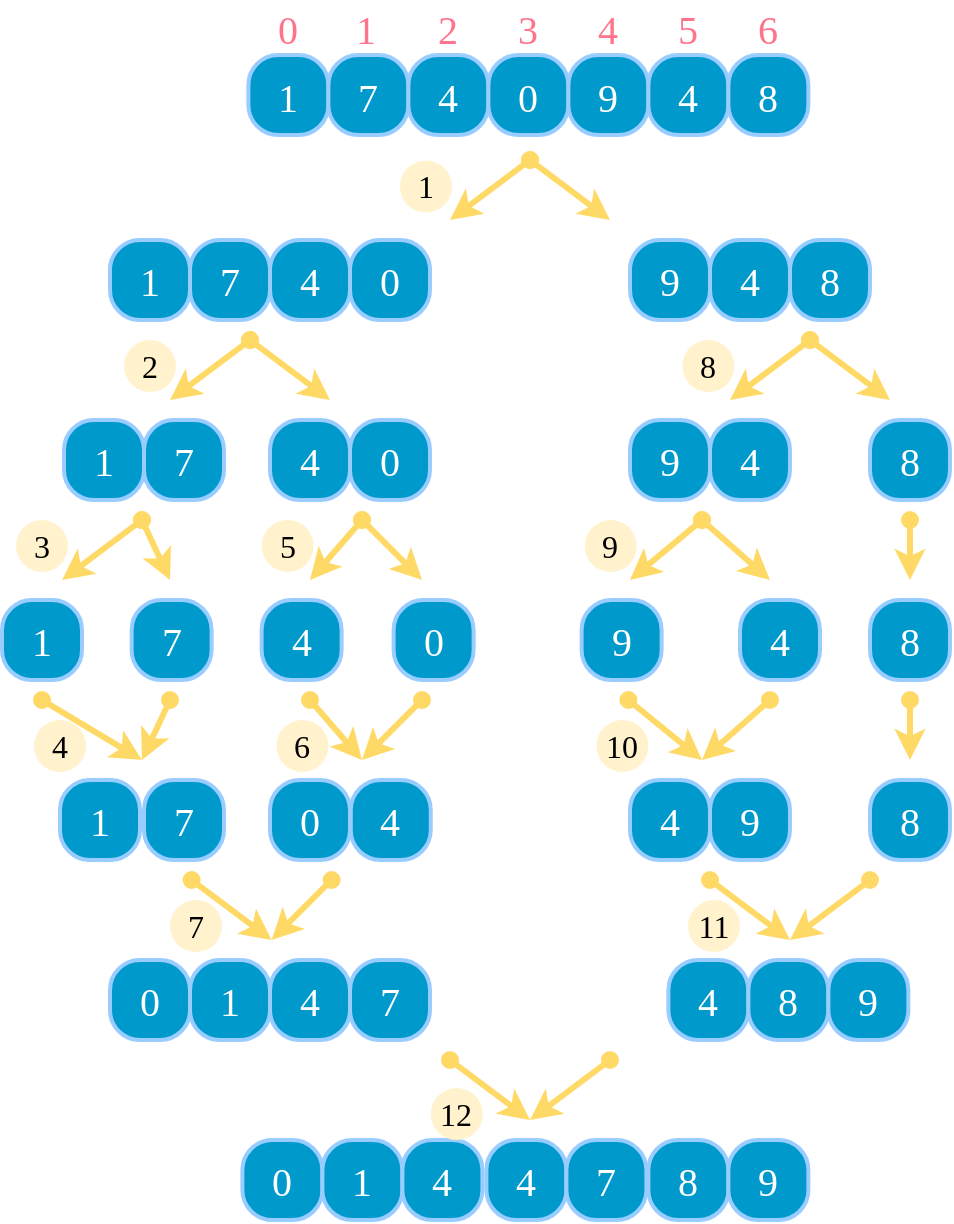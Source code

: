 <mxfile version="26.0.9" pages="2">
  <diagram name="merge-sort-demo" id="RKlwTDB1rN8mqarC7UOR">
    <mxGraphModel dx="1037" dy="751" grid="1" gridSize="10" guides="1" tooltips="1" connect="1" arrows="1" fold="1" page="1" pageScale="1" pageWidth="850" pageHeight="1100" math="0" shadow="0">
      <root>
        <mxCell id="29BRqAdNC4ewfQVRm0Ns-0" />
        <mxCell id="29BRqAdNC4ewfQVRm0Ns-1" parent="29BRqAdNC4ewfQVRm0Ns-0" />
        <mxCell id="Nl-SWRv9UvR93guHBhI6-0" value="1" style="rounded=1;whiteSpace=wrap;html=1;absoluteArcSize=1;arcSize=30;strokeWidth=2;fontFamily=consolas;fontSize=20;strokeColor=#99CCFF;fontColor=#FFFFFF;fillColor=#0099CC;" parent="29BRqAdNC4ewfQVRm0Ns-1" vertex="1">
          <mxGeometry x="213.19" y="57.5" width="40" height="40" as="geometry" />
        </mxCell>
        <mxCell id="Nl-SWRv9UvR93guHBhI6-1" value="0" style="rounded=1;whiteSpace=wrap;html=1;absoluteArcSize=1;arcSize=14;strokeWidth=2;fontFamily=Tahoma;fontSize=20;strokeColor=none;fontColor=#FF748C;fillColor=none;" parent="29BRqAdNC4ewfQVRm0Ns-1" vertex="1">
          <mxGeometry x="219" y="30" width="28.38" height="27.5" as="geometry" />
        </mxCell>
        <mxCell id="Nl-SWRv9UvR93guHBhI6-2" value="7" style="rounded=1;whiteSpace=wrap;html=1;absoluteArcSize=1;arcSize=30;strokeWidth=2;fontFamily=consolas;fontSize=20;strokeColor=#99CCFF;fontColor=#FFFFFF;fillColor=#0099CC;" parent="29BRqAdNC4ewfQVRm0Ns-1" vertex="1">
          <mxGeometry x="253.19" y="57.5" width="40" height="40" as="geometry" />
        </mxCell>
        <mxCell id="Nl-SWRv9UvR93guHBhI6-3" value="4" style="rounded=1;whiteSpace=wrap;html=1;absoluteArcSize=1;arcSize=30;strokeWidth=2;fontFamily=consolas;fontSize=20;strokeColor=#99CCFF;fontColor=#FFFFFF;fillColor=#0099CC;" parent="29BRqAdNC4ewfQVRm0Ns-1" vertex="1">
          <mxGeometry x="293.19" y="57.5" width="40" height="40" as="geometry" />
        </mxCell>
        <mxCell id="Nl-SWRv9UvR93guHBhI6-4" value="0" style="rounded=1;whiteSpace=wrap;html=1;absoluteArcSize=1;arcSize=30;strokeWidth=2;fontFamily=consolas;fontSize=20;strokeColor=#99CCFF;fontColor=#FFFFFF;fillColor=#0099CC;" parent="29BRqAdNC4ewfQVRm0Ns-1" vertex="1">
          <mxGeometry x="333.19" y="57.5" width="40" height="40" as="geometry" />
        </mxCell>
        <mxCell id="Nl-SWRv9UvR93guHBhI6-5" value="9" style="rounded=1;whiteSpace=wrap;html=1;absoluteArcSize=1;arcSize=30;strokeWidth=2;fontFamily=consolas;fontSize=20;strokeColor=#99CCFF;fontColor=#FFFFFF;fillColor=#0099CC;" parent="29BRqAdNC4ewfQVRm0Ns-1" vertex="1">
          <mxGeometry x="373.19" y="57.5" width="40" height="40" as="geometry" />
        </mxCell>
        <mxCell id="Nl-SWRv9UvR93guHBhI6-6" value="4" style="rounded=1;whiteSpace=wrap;html=1;absoluteArcSize=1;arcSize=30;strokeWidth=2;fontFamily=consolas;fontSize=20;strokeColor=#99CCFF;fontColor=#FFFFFF;fillColor=#0099CC;" parent="29BRqAdNC4ewfQVRm0Ns-1" vertex="1">
          <mxGeometry x="413.19" y="57.5" width="40" height="40" as="geometry" />
        </mxCell>
        <mxCell id="Nl-SWRv9UvR93guHBhI6-7" value="8" style="rounded=1;whiteSpace=wrap;html=1;absoluteArcSize=1;arcSize=30;strokeWidth=2;fontFamily=consolas;fontSize=20;strokeColor=#99CCFF;fontColor=#FFFFFF;fillColor=#0099CC;" parent="29BRqAdNC4ewfQVRm0Ns-1" vertex="1">
          <mxGeometry x="453.19" y="57.5" width="40" height="40" as="geometry" />
        </mxCell>
        <mxCell id="Nl-SWRv9UvR93guHBhI6-8" value="1" style="rounded=1;whiteSpace=wrap;html=1;absoluteArcSize=1;arcSize=14;strokeWidth=2;fontFamily=Tahoma;fontSize=20;strokeColor=none;fontColor=#FF748C;fillColor=none;" parent="29BRqAdNC4ewfQVRm0Ns-1" vertex="1">
          <mxGeometry x="257.81" y="30" width="28.38" height="27.5" as="geometry" />
        </mxCell>
        <mxCell id="Nl-SWRv9UvR93guHBhI6-9" value="2" style="rounded=1;whiteSpace=wrap;html=1;absoluteArcSize=1;arcSize=14;strokeWidth=2;fontFamily=Tahoma;fontSize=20;strokeColor=none;fontColor=#FF748C;fillColor=none;" parent="29BRqAdNC4ewfQVRm0Ns-1" vertex="1">
          <mxGeometry x="299" y="30" width="28.38" height="27.5" as="geometry" />
        </mxCell>
        <mxCell id="Nl-SWRv9UvR93guHBhI6-10" value="3" style="rounded=1;whiteSpace=wrap;html=1;absoluteArcSize=1;arcSize=14;strokeWidth=2;fontFamily=Tahoma;fontSize=20;strokeColor=none;fontColor=#FF748C;fillColor=none;" parent="29BRqAdNC4ewfQVRm0Ns-1" vertex="1">
          <mxGeometry x="339" y="30" width="28.38" height="27.5" as="geometry" />
        </mxCell>
        <mxCell id="Nl-SWRv9UvR93guHBhI6-11" value="4" style="rounded=1;whiteSpace=wrap;html=1;absoluteArcSize=1;arcSize=14;strokeWidth=2;fontFamily=Tahoma;fontSize=20;strokeColor=none;fontColor=#FF748C;fillColor=none;" parent="29BRqAdNC4ewfQVRm0Ns-1" vertex="1">
          <mxGeometry x="379" y="30" width="28.38" height="27.5" as="geometry" />
        </mxCell>
        <mxCell id="Nl-SWRv9UvR93guHBhI6-12" value="5" style="rounded=1;whiteSpace=wrap;html=1;absoluteArcSize=1;arcSize=14;strokeWidth=2;fontFamily=Tahoma;fontSize=20;strokeColor=none;fontColor=#FF748C;fillColor=none;" parent="29BRqAdNC4ewfQVRm0Ns-1" vertex="1">
          <mxGeometry x="419" y="30" width="28.38" height="27.5" as="geometry" />
        </mxCell>
        <mxCell id="Nl-SWRv9UvR93guHBhI6-13" value="6" style="rounded=1;whiteSpace=wrap;html=1;absoluteArcSize=1;arcSize=14;strokeWidth=2;fontFamily=Tahoma;fontSize=20;strokeColor=none;fontColor=#FF748C;fillColor=none;" parent="29BRqAdNC4ewfQVRm0Ns-1" vertex="1">
          <mxGeometry x="459" y="30" width="28.38" height="27.5" as="geometry" />
        </mxCell>
        <mxCell id="8HJ-TIYc04FHmpN_Z_e9-0" value="" style="endArrow=oval;html=1;rounded=1;strokeWidth=3;strokeColor=#FFD966;startArrow=classic;startFill=1;arcSize=36;endFill=1;fontFamily=Tahoma;" parent="29BRqAdNC4ewfQVRm0Ns-1" edge="1">
          <mxGeometry width="50" height="50" relative="1" as="geometry">
            <mxPoint x="314" y="140" as="sourcePoint" />
            <mxPoint x="354" y="110" as="targetPoint" />
          </mxGeometry>
        </mxCell>
        <mxCell id="8HJ-TIYc04FHmpN_Z_e9-1" value="" style="endArrow=oval;html=1;rounded=1;strokeWidth=3;strokeColor=#FFD966;startArrow=classic;startFill=1;arcSize=36;endFill=1;fontFamily=Tahoma;" parent="29BRqAdNC4ewfQVRm0Ns-1" edge="1">
          <mxGeometry width="50" height="50" relative="1" as="geometry">
            <mxPoint x="394" y="140" as="sourcePoint" />
            <mxPoint x="354" y="110" as="targetPoint" />
          </mxGeometry>
        </mxCell>
        <mxCell id="8HJ-TIYc04FHmpN_Z_e9-2" value="1" style="rounded=1;whiteSpace=wrap;html=1;absoluteArcSize=1;arcSize=30;strokeWidth=2;fontFamily=consolas;fontSize=20;strokeColor=#99CCFF;fontColor=#FFFFFF;fillColor=#0099CC;" parent="29BRqAdNC4ewfQVRm0Ns-1" vertex="1">
          <mxGeometry x="144" y="150" width="40" height="40" as="geometry" />
        </mxCell>
        <mxCell id="8HJ-TIYc04FHmpN_Z_e9-3" value="7" style="rounded=1;whiteSpace=wrap;html=1;absoluteArcSize=1;arcSize=30;strokeWidth=2;fontFamily=consolas;fontSize=20;strokeColor=#99CCFF;fontColor=#FFFFFF;fillColor=#0099CC;" parent="29BRqAdNC4ewfQVRm0Ns-1" vertex="1">
          <mxGeometry x="184" y="150" width="40" height="40" as="geometry" />
        </mxCell>
        <mxCell id="8HJ-TIYc04FHmpN_Z_e9-4" value="4" style="rounded=1;whiteSpace=wrap;html=1;absoluteArcSize=1;arcSize=30;strokeWidth=2;fontFamily=consolas;fontSize=20;strokeColor=#99CCFF;fontColor=#FFFFFF;fillColor=#0099CC;" parent="29BRqAdNC4ewfQVRm0Ns-1" vertex="1">
          <mxGeometry x="224" y="150" width="40" height="40" as="geometry" />
        </mxCell>
        <mxCell id="8HJ-TIYc04FHmpN_Z_e9-5" value="0" style="rounded=1;whiteSpace=wrap;html=1;absoluteArcSize=1;arcSize=30;strokeWidth=2;fontFamily=consolas;fontSize=20;strokeColor=#99CCFF;fontColor=#FFFFFF;fillColor=#0099CC;" parent="29BRqAdNC4ewfQVRm0Ns-1" vertex="1">
          <mxGeometry x="264" y="150" width="40" height="40" as="geometry" />
        </mxCell>
        <mxCell id="8HJ-TIYc04FHmpN_Z_e9-6" value="9" style="rounded=1;whiteSpace=wrap;html=1;absoluteArcSize=1;arcSize=30;strokeWidth=2;fontFamily=consolas;fontSize=20;strokeColor=#99CCFF;fontColor=#FFFFFF;fillColor=#0099CC;" parent="29BRqAdNC4ewfQVRm0Ns-1" vertex="1">
          <mxGeometry x="404" y="150" width="40" height="40" as="geometry" />
        </mxCell>
        <mxCell id="8HJ-TIYc04FHmpN_Z_e9-7" value="4" style="rounded=1;whiteSpace=wrap;html=1;absoluteArcSize=1;arcSize=30;strokeWidth=2;fontFamily=consolas;fontSize=20;strokeColor=#99CCFF;fontColor=#FFFFFF;fillColor=#0099CC;" parent="29BRqAdNC4ewfQVRm0Ns-1" vertex="1">
          <mxGeometry x="444" y="150" width="40" height="40" as="geometry" />
        </mxCell>
        <mxCell id="8HJ-TIYc04FHmpN_Z_e9-8" value="8" style="rounded=1;whiteSpace=wrap;html=1;absoluteArcSize=1;arcSize=30;strokeWidth=2;fontFamily=consolas;fontSize=20;strokeColor=#99CCFF;fontColor=#FFFFFF;fillColor=#0099CC;" parent="29BRqAdNC4ewfQVRm0Ns-1" vertex="1">
          <mxGeometry x="484" y="150" width="40" height="40" as="geometry" />
        </mxCell>
        <mxCell id="8HJ-TIYc04FHmpN_Z_e9-9" value="1" style="rounded=1;whiteSpace=wrap;html=1;absoluteArcSize=1;arcSize=30;strokeWidth=2;fontFamily=consolas;fontSize=20;strokeColor=#99CCFF;fontColor=#FFFFFF;fillColor=#0099CC;" parent="29BRqAdNC4ewfQVRm0Ns-1" vertex="1">
          <mxGeometry x="121" y="240" width="40" height="40" as="geometry" />
        </mxCell>
        <mxCell id="8HJ-TIYc04FHmpN_Z_e9-10" value="7" style="rounded=1;whiteSpace=wrap;html=1;absoluteArcSize=1;arcSize=30;strokeWidth=2;fontFamily=consolas;fontSize=20;strokeColor=#99CCFF;fontColor=#FFFFFF;fillColor=#0099CC;" parent="29BRqAdNC4ewfQVRm0Ns-1" vertex="1">
          <mxGeometry x="161" y="240" width="40" height="40" as="geometry" />
        </mxCell>
        <mxCell id="8HJ-TIYc04FHmpN_Z_e9-11" value="4" style="rounded=1;whiteSpace=wrap;html=1;absoluteArcSize=1;arcSize=30;strokeWidth=2;fontFamily=consolas;fontSize=20;strokeColor=#99CCFF;fontColor=#FFFFFF;fillColor=#0099CC;" parent="29BRqAdNC4ewfQVRm0Ns-1" vertex="1">
          <mxGeometry x="224" y="240" width="40" height="40" as="geometry" />
        </mxCell>
        <mxCell id="8HJ-TIYc04FHmpN_Z_e9-12" value="0" style="rounded=1;whiteSpace=wrap;html=1;absoluteArcSize=1;arcSize=30;strokeWidth=2;fontFamily=consolas;fontSize=20;strokeColor=#99CCFF;fontColor=#FFFFFF;fillColor=#0099CC;" parent="29BRqAdNC4ewfQVRm0Ns-1" vertex="1">
          <mxGeometry x="264" y="240" width="40" height="40" as="geometry" />
        </mxCell>
        <mxCell id="8HJ-TIYc04FHmpN_Z_e9-15" value="" style="endArrow=oval;html=1;rounded=1;strokeWidth=3;strokeColor=#FFD966;startArrow=classic;startFill=1;arcSize=36;endFill=1;fontFamily=Tahoma;" parent="29BRqAdNC4ewfQVRm0Ns-1" edge="1">
          <mxGeometry width="50" height="50" relative="1" as="geometry">
            <mxPoint x="174" y="230" as="sourcePoint" />
            <mxPoint x="214" y="200" as="targetPoint" />
          </mxGeometry>
        </mxCell>
        <mxCell id="8HJ-TIYc04FHmpN_Z_e9-16" value="" style="endArrow=oval;html=1;rounded=1;strokeWidth=3;strokeColor=#FFD966;startArrow=classic;startFill=1;arcSize=36;endFill=1;fontColor=#FF8000;fontFamily=Tahoma;" parent="29BRqAdNC4ewfQVRm0Ns-1" edge="1">
          <mxGeometry width="50" height="50" relative="1" as="geometry">
            <mxPoint x="254" y="230" as="sourcePoint" />
            <mxPoint x="214" y="200" as="targetPoint" />
          </mxGeometry>
        </mxCell>
        <mxCell id="8HJ-TIYc04FHmpN_Z_e9-17" value="9" style="rounded=1;whiteSpace=wrap;html=1;absoluteArcSize=1;arcSize=30;strokeWidth=2;fontFamily=consolas;fontSize=20;strokeColor=#99CCFF;fontColor=#FFFFFF;fillColor=#0099CC;" parent="29BRqAdNC4ewfQVRm0Ns-1" vertex="1">
          <mxGeometry x="404" y="240" width="40" height="40" as="geometry" />
        </mxCell>
        <mxCell id="8HJ-TIYc04FHmpN_Z_e9-18" value="4" style="rounded=1;whiteSpace=wrap;html=1;absoluteArcSize=1;arcSize=30;strokeWidth=2;fontFamily=consolas;fontSize=20;strokeColor=#99CCFF;fontColor=#FFFFFF;fillColor=#0099CC;" parent="29BRqAdNC4ewfQVRm0Ns-1" vertex="1">
          <mxGeometry x="444" y="240" width="40" height="40" as="geometry" />
        </mxCell>
        <mxCell id="8HJ-TIYc04FHmpN_Z_e9-19" value="8" style="rounded=1;whiteSpace=wrap;html=1;absoluteArcSize=1;arcSize=30;strokeWidth=2;fontFamily=consolas;fontSize=20;strokeColor=#99CCFF;fontColor=#FFFFFF;fillColor=#0099CC;" parent="29BRqAdNC4ewfQVRm0Ns-1" vertex="1">
          <mxGeometry x="524" y="240" width="40" height="40" as="geometry" />
        </mxCell>
        <mxCell id="8HJ-TIYc04FHmpN_Z_e9-20" value="" style="endArrow=oval;html=1;rounded=1;strokeWidth=3;strokeColor=#FFD966;startArrow=classic;startFill=1;arcSize=36;endFill=1;fontFamily=Tahoma;" parent="29BRqAdNC4ewfQVRm0Ns-1" edge="1">
          <mxGeometry width="50" height="50" relative="1" as="geometry">
            <mxPoint x="120" y="320" as="sourcePoint" />
            <mxPoint x="160" y="290" as="targetPoint" />
          </mxGeometry>
        </mxCell>
        <mxCell id="8HJ-TIYc04FHmpN_Z_e9-21" value="" style="endArrow=oval;html=1;rounded=1;strokeWidth=3;strokeColor=#FFD966;startArrow=classic;startFill=1;arcSize=36;endFill=1;fontFamily=Tahoma;" parent="29BRqAdNC4ewfQVRm0Ns-1" edge="1">
          <mxGeometry width="50" height="50" relative="1" as="geometry">
            <mxPoint x="174" y="320" as="sourcePoint" />
            <mxPoint x="160" y="290" as="targetPoint" />
          </mxGeometry>
        </mxCell>
        <mxCell id="8HJ-TIYc04FHmpN_Z_e9-22" value="1" style="rounded=1;whiteSpace=wrap;html=1;absoluteArcSize=1;arcSize=30;strokeWidth=2;fontFamily=consolas;fontSize=20;strokeColor=#99CCFF;fontColor=#FFFFFF;fillColor=#0099CC;" parent="29BRqAdNC4ewfQVRm0Ns-1" vertex="1">
          <mxGeometry x="90" y="330" width="40" height="40" as="geometry" />
        </mxCell>
        <mxCell id="8HJ-TIYc04FHmpN_Z_e9-23" value="7" style="rounded=1;whiteSpace=wrap;html=1;absoluteArcSize=1;arcSize=30;strokeWidth=2;fontFamily=consolas;fontSize=20;strokeColor=#99CCFF;fontColor=#FFFFFF;fillColor=#0099CC;" parent="29BRqAdNC4ewfQVRm0Ns-1" vertex="1">
          <mxGeometry x="154.81" y="330" width="40" height="40" as="geometry" />
        </mxCell>
        <mxCell id="8HJ-TIYc04FHmpN_Z_e9-24" value="4" style="rounded=1;whiteSpace=wrap;html=1;absoluteArcSize=1;arcSize=30;strokeWidth=2;fontFamily=consolas;fontSize=20;strokeColor=#99CCFF;fontColor=#FFFFFF;fillColor=#0099CC;" parent="29BRqAdNC4ewfQVRm0Ns-1" vertex="1">
          <mxGeometry x="219.81" y="330" width="40" height="40" as="geometry" />
        </mxCell>
        <mxCell id="8HJ-TIYc04FHmpN_Z_e9-25" value="0" style="rounded=1;whiteSpace=wrap;html=1;absoluteArcSize=1;arcSize=30;strokeWidth=2;fontFamily=consolas;fontSize=20;strokeColor=#99CCFF;fontColor=#FFFFFF;fillColor=#0099CC;" parent="29BRqAdNC4ewfQVRm0Ns-1" vertex="1">
          <mxGeometry x="285.81" y="330" width="40" height="40" as="geometry" />
        </mxCell>
        <mxCell id="8HJ-TIYc04FHmpN_Z_e9-26" value="9" style="rounded=1;whiteSpace=wrap;html=1;absoluteArcSize=1;arcSize=30;strokeWidth=2;fontFamily=consolas;fontSize=20;strokeColor=#99CCFF;fontColor=#FFFFFF;fillColor=#0099CC;" parent="29BRqAdNC4ewfQVRm0Ns-1" vertex="1">
          <mxGeometry x="379.81" y="330" width="40" height="40" as="geometry" />
        </mxCell>
        <mxCell id="8HJ-TIYc04FHmpN_Z_e9-27" value="4" style="rounded=1;whiteSpace=wrap;html=1;absoluteArcSize=1;arcSize=30;strokeWidth=2;fontFamily=consolas;fontSize=20;strokeColor=#99CCFF;fontColor=#FFFFFF;fillColor=#0099CC;" parent="29BRqAdNC4ewfQVRm0Ns-1" vertex="1">
          <mxGeometry x="459" y="330" width="40" height="40" as="geometry" />
        </mxCell>
        <mxCell id="8HJ-TIYc04FHmpN_Z_e9-28" value="8" style="rounded=1;whiteSpace=wrap;html=1;absoluteArcSize=1;arcSize=30;strokeWidth=2;fontFamily=consolas;fontSize=20;strokeColor=#99CCFF;fontColor=#FFFFFF;fillColor=#0099CC;" parent="29BRqAdNC4ewfQVRm0Ns-1" vertex="1">
          <mxGeometry x="524" y="330" width="40" height="40" as="geometry" />
        </mxCell>
        <mxCell id="8HJ-TIYc04FHmpN_Z_e9-29" value="1" style="rounded=1;whiteSpace=wrap;html=1;absoluteArcSize=1;arcSize=30;strokeWidth=2;fontFamily=consolas;fontSize=20;strokeColor=#99CCFF;fontColor=#FFFFFF;fillColor=#0099CC;" parent="29BRqAdNC4ewfQVRm0Ns-1" vertex="1">
          <mxGeometry x="119" y="420" width="40" height="40" as="geometry" />
        </mxCell>
        <mxCell id="8HJ-TIYc04FHmpN_Z_e9-30" value="7" style="rounded=1;whiteSpace=wrap;html=1;absoluteArcSize=1;arcSize=30;strokeWidth=2;fontFamily=consolas;fontSize=20;strokeColor=#99CCFF;fontColor=#FFFFFF;fillColor=#0099CC;" parent="29BRqAdNC4ewfQVRm0Ns-1" vertex="1">
          <mxGeometry x="161" y="420" width="40" height="40" as="geometry" />
        </mxCell>
        <mxCell id="8HJ-TIYc04FHmpN_Z_e9-31" value="0" style="rounded=1;whiteSpace=wrap;html=1;absoluteArcSize=1;arcSize=30;strokeWidth=2;fontFamily=consolas;fontSize=20;strokeColor=#99CCFF;fontColor=#FFFFFF;fillColor=#0099CC;" parent="29BRqAdNC4ewfQVRm0Ns-1" vertex="1">
          <mxGeometry x="224" y="420" width="40" height="40" as="geometry" />
        </mxCell>
        <mxCell id="8HJ-TIYc04FHmpN_Z_e9-32" value="4" style="rounded=1;whiteSpace=wrap;html=1;absoluteArcSize=1;arcSize=30;strokeWidth=2;fontFamily=consolas;fontSize=20;strokeColor=#99CCFF;fontColor=#FFFFFF;fillColor=#0099CC;" parent="29BRqAdNC4ewfQVRm0Ns-1" vertex="1">
          <mxGeometry x="264.38" y="420" width="40" height="40" as="geometry" />
        </mxCell>
        <mxCell id="8HJ-TIYc04FHmpN_Z_e9-33" value="4" style="rounded=1;whiteSpace=wrap;html=1;absoluteArcSize=1;arcSize=30;strokeWidth=2;fontFamily=consolas;fontSize=20;strokeColor=#99CCFF;fontColor=#FFFFFF;fillColor=#0099CC;" parent="29BRqAdNC4ewfQVRm0Ns-1" vertex="1">
          <mxGeometry x="404" y="420" width="40" height="40" as="geometry" />
        </mxCell>
        <mxCell id="8HJ-TIYc04FHmpN_Z_e9-34" value="9" style="rounded=1;whiteSpace=wrap;html=1;absoluteArcSize=1;arcSize=30;strokeWidth=2;fontFamily=consolas;fontSize=20;strokeColor=#99CCFF;fontColor=#FFFFFF;fillColor=#0099CC;" parent="29BRqAdNC4ewfQVRm0Ns-1" vertex="1">
          <mxGeometry x="444" y="420" width="40" height="40" as="geometry" />
        </mxCell>
        <mxCell id="8HJ-TIYc04FHmpN_Z_e9-35" value="8" style="rounded=1;whiteSpace=wrap;html=1;absoluteArcSize=1;arcSize=30;strokeWidth=2;fontFamily=consolas;fontSize=20;strokeColor=#99CCFF;fontColor=#FFFFFF;fillColor=#0099CC;" parent="29BRqAdNC4ewfQVRm0Ns-1" vertex="1">
          <mxGeometry x="524" y="420" width="40" height="40" as="geometry" />
        </mxCell>
        <mxCell id="8HJ-TIYc04FHmpN_Z_e9-36" value="" style="endArrow=oval;html=1;rounded=1;strokeWidth=3;strokeColor=#FFD966;startArrow=classic;startFill=1;arcSize=36;endFill=1;fontFamily=Tahoma;" parent="29BRqAdNC4ewfQVRm0Ns-1" edge="1">
          <mxGeometry width="50" height="50" relative="1" as="geometry">
            <mxPoint x="160" y="410" as="sourcePoint" />
            <mxPoint x="110" y="380" as="targetPoint" />
          </mxGeometry>
        </mxCell>
        <mxCell id="8HJ-TIYc04FHmpN_Z_e9-37" value="" style="endArrow=oval;html=1;rounded=1;strokeWidth=3;strokeColor=#FFD966;startArrow=classic;startFill=1;arcSize=36;endFill=1;fontFamily=Tahoma;" parent="29BRqAdNC4ewfQVRm0Ns-1" edge="1">
          <mxGeometry width="50" height="50" relative="1" as="geometry">
            <mxPoint x="160" y="410" as="sourcePoint" />
            <mxPoint x="174" y="380" as="targetPoint" />
          </mxGeometry>
        </mxCell>
        <mxCell id="8HJ-TIYc04FHmpN_Z_e9-38" value="0" style="rounded=1;whiteSpace=wrap;html=1;absoluteArcSize=1;arcSize=30;strokeWidth=2;fontFamily=consolas;fontSize=20;strokeColor=#99CCFF;fontColor=#FFFFFF;fillColor=#0099CC;" parent="29BRqAdNC4ewfQVRm0Ns-1" vertex="1">
          <mxGeometry x="144" y="510" width="40" height="40" as="geometry" />
        </mxCell>
        <mxCell id="8HJ-TIYc04FHmpN_Z_e9-39" value="1" style="rounded=1;whiteSpace=wrap;html=1;absoluteArcSize=1;arcSize=30;strokeWidth=2;fontFamily=consolas;fontSize=20;strokeColor=#99CCFF;fontColor=#FFFFFF;fillColor=#0099CC;" parent="29BRqAdNC4ewfQVRm0Ns-1" vertex="1">
          <mxGeometry x="184" y="510" width="40" height="40" as="geometry" />
        </mxCell>
        <mxCell id="8HJ-TIYc04FHmpN_Z_e9-40" value="4" style="rounded=1;whiteSpace=wrap;html=1;absoluteArcSize=1;arcSize=30;strokeWidth=2;fontFamily=consolas;fontSize=20;strokeColor=#99CCFF;fontColor=#FFFFFF;fillColor=#0099CC;" parent="29BRqAdNC4ewfQVRm0Ns-1" vertex="1">
          <mxGeometry x="224" y="510" width="40" height="40" as="geometry" />
        </mxCell>
        <mxCell id="8HJ-TIYc04FHmpN_Z_e9-41" value="7" style="rounded=1;whiteSpace=wrap;html=1;absoluteArcSize=1;arcSize=30;strokeWidth=2;fontFamily=consolas;fontSize=20;strokeColor=#99CCFF;fontColor=#FFFFFF;fillColor=#0099CC;" parent="29BRqAdNC4ewfQVRm0Ns-1" vertex="1">
          <mxGeometry x="264" y="510" width="40" height="40" as="geometry" />
        </mxCell>
        <mxCell id="8HJ-TIYc04FHmpN_Z_e9-42" value="4" style="rounded=1;whiteSpace=wrap;html=1;absoluteArcSize=1;arcSize=30;strokeWidth=2;fontFamily=consolas;fontSize=20;strokeColor=#99CCFF;fontColor=#FFFFFF;fillColor=#0099CC;" parent="29BRqAdNC4ewfQVRm0Ns-1" vertex="1">
          <mxGeometry x="423.19" y="510" width="40" height="40" as="geometry" />
        </mxCell>
        <mxCell id="8HJ-TIYc04FHmpN_Z_e9-43" value="8" style="rounded=1;whiteSpace=wrap;html=1;absoluteArcSize=1;arcSize=30;strokeWidth=2;fontFamily=consolas;fontSize=20;strokeColor=#99CCFF;fontColor=#FFFFFF;fillColor=#0099CC;" parent="29BRqAdNC4ewfQVRm0Ns-1" vertex="1">
          <mxGeometry x="463.19" y="510" width="40" height="40" as="geometry" />
        </mxCell>
        <mxCell id="8HJ-TIYc04FHmpN_Z_e9-44" value="9" style="rounded=1;whiteSpace=wrap;html=1;absoluteArcSize=1;arcSize=30;strokeWidth=2;fontFamily=consolas;fontSize=20;strokeColor=#99CCFF;fontColor=#FFFFFF;fillColor=#0099CC;" parent="29BRqAdNC4ewfQVRm0Ns-1" vertex="1">
          <mxGeometry x="503.19" y="510" width="40" height="40" as="geometry" />
        </mxCell>
        <mxCell id="8HJ-TIYc04FHmpN_Z_e9-45" value="0" style="rounded=1;whiteSpace=wrap;html=1;absoluteArcSize=1;arcSize=30;strokeWidth=2;fontFamily=consolas;fontSize=20;strokeColor=#99CCFF;fontColor=#FFFFFF;fillColor=#0099CC;" parent="29BRqAdNC4ewfQVRm0Ns-1" vertex="1">
          <mxGeometry x="210.19" y="600" width="40" height="40" as="geometry" />
        </mxCell>
        <mxCell id="8HJ-TIYc04FHmpN_Z_e9-46" value="1" style="rounded=1;whiteSpace=wrap;html=1;absoluteArcSize=1;arcSize=30;strokeWidth=2;fontFamily=consolas;fontSize=20;strokeColor=#99CCFF;fontColor=#FFFFFF;fillColor=#0099CC;" parent="29BRqAdNC4ewfQVRm0Ns-1" vertex="1">
          <mxGeometry x="250.19" y="600" width="40" height="40" as="geometry" />
        </mxCell>
        <mxCell id="8HJ-TIYc04FHmpN_Z_e9-47" value="4" style="rounded=1;whiteSpace=wrap;html=1;absoluteArcSize=1;arcSize=30;strokeWidth=2;fontFamily=consolas;fontSize=20;strokeColor=#99CCFF;fontColor=#FFFFFF;fillColor=#0099CC;" parent="29BRqAdNC4ewfQVRm0Ns-1" vertex="1">
          <mxGeometry x="290.19" y="600" width="40" height="40" as="geometry" />
        </mxCell>
        <mxCell id="8HJ-TIYc04FHmpN_Z_e9-48" value="4" style="rounded=1;whiteSpace=wrap;html=1;absoluteArcSize=1;arcSize=30;strokeWidth=2;fontFamily=consolas;fontSize=20;strokeColor=#99CCFF;fontColor=#FFFFFF;fillColor=#0099CC;" parent="29BRqAdNC4ewfQVRm0Ns-1" vertex="1">
          <mxGeometry x="332.19" y="600" width="40" height="40" as="geometry" />
        </mxCell>
        <mxCell id="8HJ-TIYc04FHmpN_Z_e9-49" value="7" style="rounded=1;whiteSpace=wrap;html=1;absoluteArcSize=1;arcSize=30;strokeWidth=2;fontFamily=consolas;fontSize=20;strokeColor=#99CCFF;fontColor=#FFFFFF;fillColor=#0099CC;" parent="29BRqAdNC4ewfQVRm0Ns-1" vertex="1">
          <mxGeometry x="372.19" y="600" width="40" height="40" as="geometry" />
        </mxCell>
        <mxCell id="8HJ-TIYc04FHmpN_Z_e9-50" value="8" style="rounded=1;whiteSpace=wrap;html=1;absoluteArcSize=1;arcSize=30;strokeWidth=2;fontFamily=consolas;fontSize=20;strokeColor=#99CCFF;fontColor=#FFFFFF;fillColor=#0099CC;" parent="29BRqAdNC4ewfQVRm0Ns-1" vertex="1">
          <mxGeometry x="413.19" y="600" width="40" height="40" as="geometry" />
        </mxCell>
        <mxCell id="8HJ-TIYc04FHmpN_Z_e9-51" value="9" style="rounded=1;whiteSpace=wrap;html=1;absoluteArcSize=1;arcSize=30;strokeWidth=2;fontFamily=consolas;fontSize=20;strokeColor=#99CCFF;fontColor=#FFFFFF;fillColor=#0099CC;" parent="29BRqAdNC4ewfQVRm0Ns-1" vertex="1">
          <mxGeometry x="453.19" y="600" width="40" height="40" as="geometry" />
        </mxCell>
        <mxCell id="8HJ-TIYc04FHmpN_Z_e9-52" value="" style="endArrow=oval;html=1;rounded=1;strokeWidth=3;strokeColor=#FFD966;startArrow=classic;startFill=1;arcSize=36;endFill=1;fontFamily=Tahoma;" parent="29BRqAdNC4ewfQVRm0Ns-1" edge="1">
          <mxGeometry width="50" height="50" relative="1" as="geometry">
            <mxPoint x="534" y="230" as="sourcePoint" />
            <mxPoint x="494" y="200" as="targetPoint" />
          </mxGeometry>
        </mxCell>
        <mxCell id="8HJ-TIYc04FHmpN_Z_e9-53" value="" style="endArrow=oval;html=1;rounded=1;strokeWidth=3;strokeColor=#FFD966;startArrow=classic;startFill=1;arcSize=36;endFill=1;fontFamily=Tahoma;" parent="29BRqAdNC4ewfQVRm0Ns-1" edge="1">
          <mxGeometry width="50" height="50" relative="1" as="geometry">
            <mxPoint x="454" y="230" as="sourcePoint" />
            <mxPoint x="494" y="200" as="targetPoint" />
          </mxGeometry>
        </mxCell>
        <mxCell id="8HJ-TIYc04FHmpN_Z_e9-54" value="" style="endArrow=oval;html=1;rounded=1;strokeWidth=3;strokeColor=#FFD966;startArrow=classic;startFill=1;arcSize=36;endFill=1;fontFamily=Tahoma;" parent="29BRqAdNC4ewfQVRm0Ns-1" edge="1">
          <mxGeometry width="50" height="50" relative="1" as="geometry">
            <mxPoint x="300" y="320" as="sourcePoint" />
            <mxPoint x="270" y="290" as="targetPoint" />
          </mxGeometry>
        </mxCell>
        <mxCell id="8HJ-TIYc04FHmpN_Z_e9-55" value="" style="endArrow=oval;html=1;rounded=1;strokeWidth=3;strokeColor=#FFD966;startArrow=classic;startFill=1;arcSize=36;endFill=1;fontFamily=Tahoma;" parent="29BRqAdNC4ewfQVRm0Ns-1" edge="1">
          <mxGeometry width="50" height="50" relative="1" as="geometry">
            <mxPoint x="244" y="320" as="sourcePoint" />
            <mxPoint x="270" y="290" as="targetPoint" />
          </mxGeometry>
        </mxCell>
        <mxCell id="8HJ-TIYc04FHmpN_Z_e9-56" value="" style="endArrow=oval;html=1;rounded=1;strokeWidth=3;strokeColor=#FFD966;startArrow=classic;startFill=1;arcSize=36;endFill=1;fontFamily=Tahoma;" parent="29BRqAdNC4ewfQVRm0Ns-1" edge="1">
          <mxGeometry width="50" height="50" relative="1" as="geometry">
            <mxPoint x="404" y="320" as="sourcePoint" />
            <mxPoint x="440" y="290" as="targetPoint" />
          </mxGeometry>
        </mxCell>
        <mxCell id="8HJ-TIYc04FHmpN_Z_e9-57" value="" style="endArrow=oval;html=1;rounded=1;strokeWidth=3;strokeColor=#FFD966;startArrow=classic;startFill=1;arcSize=36;endFill=1;fontFamily=Tahoma;" parent="29BRqAdNC4ewfQVRm0Ns-1" edge="1">
          <mxGeometry width="50" height="50" relative="1" as="geometry">
            <mxPoint x="474" y="320" as="sourcePoint" />
            <mxPoint x="440" y="290" as="targetPoint" />
          </mxGeometry>
        </mxCell>
        <mxCell id="8HJ-TIYc04FHmpN_Z_e9-58" value="" style="endArrow=oval;html=1;rounded=1;strokeWidth=3;strokeColor=#FFD966;startArrow=classic;startFill=1;arcSize=36;endFill=1;fontFamily=Tahoma;" parent="29BRqAdNC4ewfQVRm0Ns-1" edge="1">
          <mxGeometry width="50" height="50" relative="1" as="geometry">
            <mxPoint x="544" y="320" as="sourcePoint" />
            <mxPoint x="544" y="290" as="targetPoint" />
          </mxGeometry>
        </mxCell>
        <mxCell id="8HJ-TIYc04FHmpN_Z_e9-59" value="" style="endArrow=oval;html=1;rounded=1;strokeWidth=3;strokeColor=#FFD966;startArrow=classic;startFill=1;arcSize=36;endFill=1;fontFamily=Tahoma;" parent="29BRqAdNC4ewfQVRm0Ns-1" edge="1">
          <mxGeometry width="50" height="50" relative="1" as="geometry">
            <mxPoint x="270" y="410" as="sourcePoint" />
            <mxPoint x="244" y="380" as="targetPoint" />
          </mxGeometry>
        </mxCell>
        <mxCell id="8HJ-TIYc04FHmpN_Z_e9-60" value="" style="endArrow=oval;html=1;rounded=1;strokeWidth=3;strokeColor=#FFD966;startArrow=classic;startFill=1;arcSize=36;endFill=1;fontFamily=Tahoma;" parent="29BRqAdNC4ewfQVRm0Ns-1" edge="1">
          <mxGeometry width="50" height="50" relative="1" as="geometry">
            <mxPoint x="270" y="410" as="sourcePoint" />
            <mxPoint x="300" y="380" as="targetPoint" />
          </mxGeometry>
        </mxCell>
        <mxCell id="8HJ-TIYc04FHmpN_Z_e9-61" value="" style="endArrow=oval;html=1;rounded=1;strokeWidth=3;strokeColor=#FFD966;startArrow=classic;startFill=1;arcSize=36;endFill=1;fontFamily=Tahoma;" parent="29BRqAdNC4ewfQVRm0Ns-1" edge="1">
          <mxGeometry width="50" height="50" relative="1" as="geometry">
            <mxPoint x="440" y="410" as="sourcePoint" />
            <mxPoint x="403.19" y="380" as="targetPoint" />
          </mxGeometry>
        </mxCell>
        <mxCell id="8HJ-TIYc04FHmpN_Z_e9-62" value="" style="endArrow=oval;html=1;rounded=1;strokeWidth=3;strokeColor=#FFD966;startArrow=classic;startFill=1;arcSize=36;endFill=1;fontFamily=Tahoma;" parent="29BRqAdNC4ewfQVRm0Ns-1" edge="1">
          <mxGeometry width="50" height="50" relative="1" as="geometry">
            <mxPoint x="440" y="410" as="sourcePoint" />
            <mxPoint x="474" y="380" as="targetPoint" />
          </mxGeometry>
        </mxCell>
        <mxCell id="8HJ-TIYc04FHmpN_Z_e9-63" value="" style="endArrow=oval;html=1;rounded=1;strokeWidth=3;strokeColor=#FFD966;startArrow=classic;startFill=1;arcSize=36;endFill=1;fontFamily=Tahoma;" parent="29BRqAdNC4ewfQVRm0Ns-1" edge="1">
          <mxGeometry width="50" height="50" relative="1" as="geometry">
            <mxPoint x="544" y="410" as="sourcePoint" />
            <mxPoint x="544" y="380" as="targetPoint" />
          </mxGeometry>
        </mxCell>
        <mxCell id="8HJ-TIYc04FHmpN_Z_e9-64" value="" style="endArrow=oval;html=1;rounded=1;strokeWidth=3;strokeColor=#FFD966;startArrow=classic;startFill=1;arcSize=36;endFill=1;fontFamily=Tahoma;" parent="29BRqAdNC4ewfQVRm0Ns-1" edge="1">
          <mxGeometry width="50" height="50" relative="1" as="geometry">
            <mxPoint x="224.81" y="500" as="sourcePoint" />
            <mxPoint x="184.81" y="470" as="targetPoint" />
          </mxGeometry>
        </mxCell>
        <mxCell id="8HJ-TIYc04FHmpN_Z_e9-65" value="" style="endArrow=oval;html=1;rounded=1;strokeWidth=3;strokeColor=#FFD966;startArrow=classic;startFill=1;arcSize=36;endFill=1;fontFamily=Tahoma;" parent="29BRqAdNC4ewfQVRm0Ns-1" edge="1">
          <mxGeometry width="50" height="50" relative="1" as="geometry">
            <mxPoint x="224.81" y="500" as="sourcePoint" />
            <mxPoint x="254.81" y="470" as="targetPoint" />
          </mxGeometry>
        </mxCell>
        <mxCell id="8HJ-TIYc04FHmpN_Z_e9-66" value="" style="endArrow=oval;html=1;rounded=1;strokeWidth=3;strokeColor=#FFD966;startArrow=classic;startFill=1;arcSize=36;endFill=1;fontFamily=Tahoma;" parent="29BRqAdNC4ewfQVRm0Ns-1" edge="1">
          <mxGeometry width="50" height="50" relative="1" as="geometry">
            <mxPoint x="484" y="500" as="sourcePoint" />
            <mxPoint x="444" y="470" as="targetPoint" />
          </mxGeometry>
        </mxCell>
        <mxCell id="8HJ-TIYc04FHmpN_Z_e9-67" value="" style="endArrow=oval;html=1;rounded=1;strokeWidth=3;strokeColor=#FFD966;startArrow=classic;startFill=1;arcSize=36;endFill=1;fontFamily=Tahoma;" parent="29BRqAdNC4ewfQVRm0Ns-1" edge="1">
          <mxGeometry width="50" height="50" relative="1" as="geometry">
            <mxPoint x="484" y="500" as="sourcePoint" />
            <mxPoint x="524" y="470" as="targetPoint" />
          </mxGeometry>
        </mxCell>
        <mxCell id="8HJ-TIYc04FHmpN_Z_e9-68" value="" style="endArrow=oval;html=1;rounded=1;strokeWidth=3;strokeColor=#FFD966;startArrow=classic;startFill=1;arcSize=36;endFill=1;fontFamily=Tahoma;" parent="29BRqAdNC4ewfQVRm0Ns-1" edge="1">
          <mxGeometry width="50" height="50" relative="1" as="geometry">
            <mxPoint x="354" y="590" as="sourcePoint" />
            <mxPoint x="314" y="560" as="targetPoint" />
          </mxGeometry>
        </mxCell>
        <mxCell id="8HJ-TIYc04FHmpN_Z_e9-69" value="" style="endArrow=oval;html=1;rounded=1;strokeWidth=3;strokeColor=#FFD966;startArrow=classic;startFill=1;arcSize=36;endFill=1;fontFamily=Tahoma;" parent="29BRqAdNC4ewfQVRm0Ns-1" edge="1">
          <mxGeometry width="50" height="50" relative="1" as="geometry">
            <mxPoint x="354" y="590" as="sourcePoint" />
            <mxPoint x="394" y="560" as="targetPoint" />
          </mxGeometry>
        </mxCell>
        <mxCell id="8HJ-TIYc04FHmpN_Z_e9-70" value="1" style="ellipse;whiteSpace=wrap;html=1;aspect=fixed;strokeWidth=2;fontFamily=Tahoma;spacingBottom=0;spacingRight=0;strokeColor=none;fillColor=#fff2cc;spacing=0;verticalAlign=middle;align=center;fontSize=16;" parent="29BRqAdNC4ewfQVRm0Ns-1" vertex="1">
          <mxGeometry x="289" y="110.25" width="26" height="26" as="geometry" />
        </mxCell>
        <mxCell id="8HJ-TIYc04FHmpN_Z_e9-78" value="10" style="ellipse;whiteSpace=wrap;html=1;aspect=fixed;strokeWidth=2;fontFamily=Tahoma;spacingBottom=0;spacingRight=0;strokeColor=none;fillColor=#fff2cc;spacing=0;verticalAlign=middle;align=center;fontSize=16;" parent="29BRqAdNC4ewfQVRm0Ns-1" vertex="1">
          <mxGeometry x="387.19" y="390" width="26" height="26" as="geometry" />
        </mxCell>
        <mxCell id="8HJ-TIYc04FHmpN_Z_e9-79" value="5" style="ellipse;whiteSpace=wrap;html=1;aspect=fixed;strokeWidth=2;fontFamily=Tahoma;spacingBottom=0;spacingRight=0;strokeColor=none;fillColor=#fff2cc;spacing=0;verticalAlign=middle;align=center;fontSize=16;" parent="29BRqAdNC4ewfQVRm0Ns-1" vertex="1">
          <mxGeometry x="219.81" y="290" width="26" height="26" as="geometry" />
        </mxCell>
        <mxCell id="8HJ-TIYc04FHmpN_Z_e9-80" value="9" style="ellipse;whiteSpace=wrap;html=1;aspect=fixed;strokeWidth=2;fontFamily=Tahoma;spacingBottom=0;spacingRight=0;strokeColor=none;fillColor=#fff2cc;spacing=0;verticalAlign=middle;align=center;fontSize=16;" parent="29BRqAdNC4ewfQVRm0Ns-1" vertex="1">
          <mxGeometry x="381.38" y="290" width="26" height="26" as="geometry" />
        </mxCell>
        <mxCell id="8HJ-TIYc04FHmpN_Z_e9-81" value="8" style="ellipse;whiteSpace=wrap;html=1;aspect=fixed;strokeWidth=2;fontFamily=Tahoma;spacingBottom=0;spacingRight=0;strokeColor=none;fillColor=#fff2cc;spacing=0;verticalAlign=middle;align=center;fontSize=16;" parent="29BRqAdNC4ewfQVRm0Ns-1" vertex="1">
          <mxGeometry x="430.19" y="200" width="26" height="26" as="geometry" />
        </mxCell>
        <mxCell id="8HJ-TIYc04FHmpN_Z_e9-82" value="7" style="ellipse;whiteSpace=wrap;html=1;aspect=fixed;strokeWidth=2;fontFamily=Tahoma;spacingBottom=0;spacingRight=0;strokeColor=none;fillColor=#fff2cc;spacing=0;verticalAlign=middle;align=center;fontSize=16;" parent="29BRqAdNC4ewfQVRm0Ns-1" vertex="1">
          <mxGeometry x="174" y="480" width="26" height="26" as="geometry" />
        </mxCell>
        <mxCell id="8HJ-TIYc04FHmpN_Z_e9-83" value="3" style="ellipse;whiteSpace=wrap;html=1;aspect=fixed;strokeWidth=2;fontFamily=Tahoma;spacingBottom=0;spacingRight=0;strokeColor=none;fillColor=#fff2cc;spacing=0;verticalAlign=middle;align=center;fontSize=16;" parent="29BRqAdNC4ewfQVRm0Ns-1" vertex="1">
          <mxGeometry x="97" y="290" width="26" height="26" as="geometry" />
        </mxCell>
        <mxCell id="8HJ-TIYc04FHmpN_Z_e9-84" value="6" style="ellipse;whiteSpace=wrap;html=1;aspect=fixed;strokeWidth=2;fontFamily=Tahoma;spacingBottom=0;spacingRight=0;strokeColor=none;fillColor=#fff2cc;spacing=0;verticalAlign=middle;align=center;fontSize=16;" parent="29BRqAdNC4ewfQVRm0Ns-1" vertex="1">
          <mxGeometry x="227.19" y="390" width="26" height="26" as="geometry" />
        </mxCell>
        <mxCell id="8HJ-TIYc04FHmpN_Z_e9-85" value="2" style="ellipse;whiteSpace=wrap;html=1;aspect=fixed;strokeWidth=2;fontFamily=Tahoma;spacingBottom=0;spacingRight=0;strokeColor=none;fillColor=#fff2cc;spacing=0;verticalAlign=middle;align=center;fontSize=16;" parent="29BRqAdNC4ewfQVRm0Ns-1" vertex="1">
          <mxGeometry x="151" y="200" width="26" height="26" as="geometry" />
        </mxCell>
        <mxCell id="8HJ-TIYc04FHmpN_Z_e9-86" value="4" style="ellipse;whiteSpace=wrap;html=1;aspect=fixed;strokeWidth=2;fontFamily=Tahoma;spacingBottom=0;spacingRight=0;strokeColor=none;fillColor=#fff2cc;spacing=0;verticalAlign=middle;align=center;fontSize=16;" parent="29BRqAdNC4ewfQVRm0Ns-1" vertex="1">
          <mxGeometry x="106" y="390" width="26" height="26" as="geometry" />
        </mxCell>
        <mxCell id="wt9C3p6Yt448QwbyhAId-5" value="12" style="ellipse;whiteSpace=wrap;html=1;aspect=fixed;strokeWidth=2;fontFamily=Tahoma;spacingBottom=0;spacingRight=0;strokeColor=none;fillColor=#fff2cc;spacing=0;verticalAlign=middle;align=center;fontSize=16;" parent="29BRqAdNC4ewfQVRm0Ns-1" vertex="1">
          <mxGeometry x="304.38" y="574" width="26" height="26" as="geometry" />
        </mxCell>
        <mxCell id="wt9C3p6Yt448QwbyhAId-6" value="11" style="ellipse;whiteSpace=wrap;html=1;aspect=fixed;strokeWidth=2;fontFamily=Tahoma;spacingBottom=0;spacingRight=0;strokeColor=none;fillColor=#fff2cc;spacing=0;verticalAlign=middle;align=center;fontSize=16;" parent="29BRqAdNC4ewfQVRm0Ns-1" vertex="1">
          <mxGeometry x="433" y="480" width="26" height="26" as="geometry" />
        </mxCell>
      </root>
    </mxGraphModel>
  </diagram>
  <diagram name="quick-sort-demo" id="6lWdfAmwBHkfkujfTUZO">
    <mxGraphModel dx="1595" dy="1155" grid="1" gridSize="10" guides="1" tooltips="1" connect="1" arrows="1" fold="1" page="1" pageScale="1" pageWidth="850" pageHeight="1100" math="0" shadow="0">
      <root>
        <mxCell id="BYvszTVXM_ImxfQw7_0Y-0" />
        <mxCell id="BYvszTVXM_ImxfQw7_0Y-1" parent="BYvszTVXM_ImxfQw7_0Y-0" />
        <mxCell id="BYvszTVXM_ImxfQw7_0Y-2" value="1" style="rounded=1;whiteSpace=wrap;html=1;absoluteArcSize=1;arcSize=30;strokeWidth=2;fontFamily=consolas;fontSize=20;strokeColor=#99CCFF;fontColor=#FFFFFF;fillColor=#0099CC;" parent="BYvszTVXM_ImxfQw7_0Y-1" vertex="1">
          <mxGeometry x="259.99" y="47.5" width="40" height="40" as="geometry" />
        </mxCell>
        <mxCell id="BYvszTVXM_ImxfQw7_0Y-3" value="0" style="rounded=1;whiteSpace=wrap;html=1;absoluteArcSize=1;arcSize=14;strokeWidth=2;fontFamily=consolas;fontSize=20;strokeColor=none;fontColor=#FF748C;fillColor=none;" parent="BYvszTVXM_ImxfQw7_0Y-1" vertex="1">
          <mxGeometry x="264.65" y="20" width="28.38" height="27.5" as="geometry" />
        </mxCell>
        <mxCell id="BYvszTVXM_ImxfQw7_0Y-4" value="7" style="rounded=1;whiteSpace=wrap;html=1;absoluteArcSize=1;arcSize=30;strokeWidth=2;fontFamily=consolas;fontSize=20;strokeColor=#99CCFF;fontColor=#FFFFFF;fillColor=#0099CC;" parent="BYvszTVXM_ImxfQw7_0Y-1" vertex="1">
          <mxGeometry x="299.99" y="47.5" width="40" height="40" as="geometry" />
        </mxCell>
        <mxCell id="BYvszTVXM_ImxfQw7_0Y-5" value="4" style="rounded=1;whiteSpace=wrap;html=1;absoluteArcSize=1;arcSize=30;strokeWidth=2;fontFamily=consolas;fontSize=20;strokeColor=#99CCFF;fontColor=#FFFFFF;fillColor=#0099CC;" parent="BYvszTVXM_ImxfQw7_0Y-1" vertex="1">
          <mxGeometry x="339.99" y="47.5" width="40" height="40" as="geometry" />
        </mxCell>
        <mxCell id="BYvszTVXM_ImxfQw7_0Y-6" value="0" style="rounded=1;whiteSpace=wrap;html=1;absoluteArcSize=1;arcSize=30;strokeWidth=2;fontFamily=consolas;fontSize=20;strokeColor=#99CCFF;fontColor=#FFFFFF;fillColor=#0099CC;" parent="BYvszTVXM_ImxfQw7_0Y-1" vertex="1">
          <mxGeometry x="379.99" y="47.5" width="40" height="40" as="geometry" />
        </mxCell>
        <mxCell id="BYvszTVXM_ImxfQw7_0Y-7" value="9" style="rounded=1;whiteSpace=wrap;html=1;absoluteArcSize=1;arcSize=30;strokeWidth=2;fontFamily=consolas;fontSize=20;strokeColor=#99CCFF;fontColor=#FFFFFF;fillColor=#0099CC;" parent="BYvszTVXM_ImxfQw7_0Y-1" vertex="1">
          <mxGeometry x="420.6" y="47.5" width="40" height="40" as="geometry" />
        </mxCell>
        <mxCell id="BYvszTVXM_ImxfQw7_0Y-8" value="4" style="rounded=1;whiteSpace=wrap;html=1;absoluteArcSize=1;arcSize=30;strokeWidth=2;fontFamily=consolas;fontSize=20;strokeColor=#99CCFF;fontColor=#FFFFFF;fillColor=#0099CC;" parent="BYvszTVXM_ImxfQw7_0Y-1" vertex="1">
          <mxGeometry x="461.07" y="47.5" width="40" height="40" as="geometry" />
        </mxCell>
        <mxCell id="BYvszTVXM_ImxfQw7_0Y-9" value="8" style="rounded=1;whiteSpace=wrap;html=1;absoluteArcSize=1;arcSize=30;strokeWidth=2;fontFamily=consolas;fontSize=20;strokeColor=#99CCFF;fontColor=#FFFFFF;fillColor=#0099CC;" parent="BYvszTVXM_ImxfQw7_0Y-1" vertex="1">
          <mxGeometry x="501.98" y="47.5" width="40" height="40" as="geometry" />
        </mxCell>
        <mxCell id="BYvszTVXM_ImxfQw7_0Y-10" value="1" style="rounded=1;whiteSpace=wrap;html=1;absoluteArcSize=1;arcSize=14;strokeWidth=2;fontFamily=consolas;fontSize=20;strokeColor=none;fontColor=#FF748C;fillColor=none;" parent="BYvszTVXM_ImxfQw7_0Y-1" vertex="1">
          <mxGeometry x="304.65" y="20" width="28.38" height="27.5" as="geometry" />
        </mxCell>
        <mxCell id="BYvszTVXM_ImxfQw7_0Y-11" value="2" style="rounded=1;whiteSpace=wrap;html=1;absoluteArcSize=1;arcSize=14;strokeWidth=2;fontFamily=consolas;fontSize=20;strokeColor=none;fontColor=#FF748C;fillColor=none;" parent="BYvszTVXM_ImxfQw7_0Y-1" vertex="1">
          <mxGeometry x="344.65" y="20" width="28.38" height="27.5" as="geometry" />
        </mxCell>
        <mxCell id="BYvszTVXM_ImxfQw7_0Y-12" value="3" style="rounded=1;whiteSpace=wrap;html=1;absoluteArcSize=1;arcSize=14;strokeWidth=2;fontFamily=consolas;fontSize=20;strokeColor=none;fontColor=#FF748C;fillColor=none;" parent="BYvszTVXM_ImxfQw7_0Y-1" vertex="1">
          <mxGeometry x="384.65" y="20" width="28.38" height="27.5" as="geometry" />
        </mxCell>
        <mxCell id="BYvszTVXM_ImxfQw7_0Y-13" value="4" style="rounded=1;whiteSpace=wrap;html=1;absoluteArcSize=1;arcSize=14;strokeWidth=2;fontFamily=consolas;fontSize=20;strokeColor=none;fontColor=#FF748C;fillColor=none;" parent="BYvszTVXM_ImxfQw7_0Y-1" vertex="1">
          <mxGeometry x="424.65" y="20" width="28.38" height="27.5" as="geometry" />
        </mxCell>
        <mxCell id="BYvszTVXM_ImxfQw7_0Y-14" value="5" style="rounded=1;whiteSpace=wrap;html=1;absoluteArcSize=1;arcSize=14;strokeWidth=2;fontFamily=consolas;fontSize=20;strokeColor=none;fontColor=#FF748C;fillColor=none;" parent="BYvszTVXM_ImxfQw7_0Y-1" vertex="1">
          <mxGeometry x="466.62" y="20" width="28.38" height="27.5" as="geometry" />
        </mxCell>
        <mxCell id="BYvszTVXM_ImxfQw7_0Y-15" value="6" style="rounded=1;whiteSpace=wrap;html=1;absoluteArcSize=1;arcSize=14;strokeWidth=2;fontFamily=consolas;fontSize=20;strokeColor=none;fontColor=#FF748C;fillColor=none;" parent="BYvszTVXM_ImxfQw7_0Y-1" vertex="1">
          <mxGeometry x="507.78" y="20" width="28.38" height="27.5" as="geometry" />
        </mxCell>
        <mxCell id="BYvszTVXM_ImxfQw7_0Y-16" value="1" style="rounded=1;whiteSpace=wrap;html=1;absoluteArcSize=1;arcSize=30;strokeWidth=2;fontFamily=consolas;fontSize=20;strokeColor=#99CCFF;fontColor=#FFFFFF;fillColor=#0099CC;" parent="BYvszTVXM_ImxfQw7_0Y-1" vertex="1">
          <mxGeometry x="259.99" y="110" width="40" height="40" as="geometry" />
        </mxCell>
        <mxCell id="BYvszTVXM_ImxfQw7_0Y-17" value="7" style="rounded=1;whiteSpace=wrap;html=1;absoluteArcSize=1;arcSize=30;strokeWidth=2;fontFamily=consolas;fontSize=20;strokeColor=#99CCFF;fontColor=#FFFFFF;fillColor=#0099CC;" parent="BYvszTVXM_ImxfQw7_0Y-1" vertex="1">
          <mxGeometry x="299.99" y="110" width="40" height="40" as="geometry" />
        </mxCell>
        <mxCell id="BYvszTVXM_ImxfQw7_0Y-18" value="4" style="rounded=1;whiteSpace=wrap;html=1;absoluteArcSize=1;arcSize=30;strokeWidth=2;fontFamily=consolas;fontSize=20;strokeColor=#99CCFF;fontColor=#FFFFFF;fillColor=#0099CC;" parent="BYvszTVXM_ImxfQw7_0Y-1" vertex="1">
          <mxGeometry x="339.99" y="110" width="40" height="40" as="geometry" />
        </mxCell>
        <mxCell id="BYvszTVXM_ImxfQw7_0Y-19" value="0" style="rounded=1;whiteSpace=wrap;html=1;absoluteArcSize=1;arcSize=30;strokeWidth=2;fontFamily=consolas;fontSize=20;strokeColor=#99CCFF;fontColor=#FFFFFF;fillColor=#0099CC;" parent="BYvszTVXM_ImxfQw7_0Y-1" vertex="1">
          <mxGeometry x="379.99" y="110" width="40" height="40" as="geometry" />
        </mxCell>
        <mxCell id="BYvszTVXM_ImxfQw7_0Y-21" value="4" style="rounded=1;whiteSpace=wrap;html=1;absoluteArcSize=1;arcSize=30;strokeWidth=2;fontFamily=consolas;fontSize=20;strokeColor=#99CCFF;fontColor=#FFFFFF;fillColor=#0099CC;" parent="BYvszTVXM_ImxfQw7_0Y-1" vertex="1">
          <mxGeometry x="461.07" y="110" width="40" height="40" as="geometry" />
        </mxCell>
        <mxCell id="BYvszTVXM_ImxfQw7_0Y-22" value="8" style="rounded=1;whiteSpace=wrap;html=1;absoluteArcSize=1;arcSize=30;strokeWidth=2;fontFamily=consolas;fontSize=20;strokeColor=#d6b656;fillColor=#fff2cc;" parent="BYvszTVXM_ImxfQw7_0Y-1" vertex="1">
          <mxGeometry x="501.98" y="110" width="40" height="40" as="geometry" />
        </mxCell>
        <mxCell id="BYvszTVXM_ImxfQw7_0Y-23" value="1" style="rounded=1;whiteSpace=wrap;html=1;absoluteArcSize=1;arcSize=30;strokeWidth=2;fontFamily=consolas;fontSize=20;strokeColor=#99CCFF;fontColor=#FFFFFF;fillColor=#0099CC;" parent="BYvszTVXM_ImxfQw7_0Y-1" vertex="1">
          <mxGeometry x="259.99" y="160" width="40" height="40" as="geometry" />
        </mxCell>
        <mxCell id="BYvszTVXM_ImxfQw7_0Y-24" value="7" style="rounded=1;whiteSpace=wrap;html=1;absoluteArcSize=1;arcSize=30;strokeWidth=2;fontFamily=consolas;fontSize=20;strokeColor=#99CCFF;fontColor=#FFFFFF;fillColor=#0099CC;" parent="BYvszTVXM_ImxfQw7_0Y-1" vertex="1">
          <mxGeometry x="299.99" y="160" width="40" height="40" as="geometry" />
        </mxCell>
        <mxCell id="BYvszTVXM_ImxfQw7_0Y-25" value="4" style="rounded=1;whiteSpace=wrap;html=1;absoluteArcSize=1;arcSize=30;strokeWidth=2;fontFamily=consolas;fontSize=20;strokeColor=#99CCFF;fontColor=#FFFFFF;fillColor=#0099CC;" parent="BYvszTVXM_ImxfQw7_0Y-1" vertex="1">
          <mxGeometry x="339.99" y="160" width="40" height="40" as="geometry" />
        </mxCell>
        <mxCell id="BYvszTVXM_ImxfQw7_0Y-26" value="0" style="rounded=1;whiteSpace=wrap;html=1;absoluteArcSize=1;arcSize=30;strokeWidth=2;fontFamily=consolas;fontSize=20;strokeColor=#99CCFF;fontColor=#FFFFFF;fillColor=#0099CC;" parent="BYvszTVXM_ImxfQw7_0Y-1" vertex="1">
          <mxGeometry x="379.99" y="160" width="40" height="40" as="geometry" />
        </mxCell>
        <mxCell id="BYvszTVXM_ImxfQw7_0Y-27" value="4" style="rounded=1;whiteSpace=wrap;html=1;absoluteArcSize=1;arcSize=30;strokeWidth=2;fontFamily=consolas;fontSize=20;strokeColor=#99CCFF;fontColor=#FFFFFF;fillColor=#0099CC;" parent="BYvszTVXM_ImxfQw7_0Y-1" vertex="1">
          <mxGeometry x="461.07" y="160" width="40" height="40" as="geometry" />
        </mxCell>
        <mxCell id="BYvszTVXM_ImxfQw7_0Y-29" value="8" style="rounded=1;whiteSpace=wrap;html=1;absoluteArcSize=1;arcSize=30;strokeWidth=2;fontFamily=consolas;fontSize=20;strokeColor=#d6b656;fillColor=#fff2cc;" parent="BYvszTVXM_ImxfQw7_0Y-1" vertex="1">
          <mxGeometry x="501.98" y="160" width="40" height="40" as="geometry" />
        </mxCell>
        <mxCell id="keifvdDItM-VVsvDStQb-0" value="9" style="rounded=1;whiteSpace=wrap;html=1;absoluteArcSize=1;arcSize=30;strokeWidth=2;fontFamily=consolas;fontSize=20;strokeColor=#E6E6E6;fontColor=#333333;fillColor=#f5f5f5;" parent="BYvszTVXM_ImxfQw7_0Y-1" vertex="1">
          <mxGeometry x="946.85" y="110" width="40" height="40" as="geometry" />
        </mxCell>
        <mxCell id="keifvdDItM-VVsvDStQb-1" value="8" style="rounded=1;whiteSpace=wrap;html=1;absoluteArcSize=1;arcSize=30;strokeWidth=2;fontFamily=consolas;fontSize=20;strokeColor=#E6E6E6;fontColor=#333333;fillColor=#f5f5f5;" parent="BYvszTVXM_ImxfQw7_0Y-1" vertex="1">
          <mxGeometry x="905.39" y="110" width="40" height="40" as="geometry" />
        </mxCell>
        <mxCell id="dZNtOqSqM5vx4wPWXu95-28" value="i = 0, j = 0" style="text;html=1;align=right;verticalAlign=middle;whiteSpace=wrap;rounded=0;fontFamily=consolas;fontSize=17;" vertex="1" parent="BYvszTVXM_ImxfQw7_0Y-1">
          <mxGeometry x="82.28" y="165" width="160" height="30" as="geometry" />
        </mxCell>
        <mxCell id="dZNtOqSqM5vx4wPWXu95-29" value="Hoán vị A[0] và A[0]" style="text;html=1;align=right;verticalAlign=middle;whiteSpace=wrap;rounded=0;fontFamily=consolas;fontSize=17;" vertex="1" parent="BYvszTVXM_ImxfQw7_0Y-1">
          <mxGeometry x="27.69" y="195" width="214.59" height="30" as="geometry" />
        </mxCell>
        <mxCell id="QfPsTp67Pk-4feaat_Vm-0" value="" style="curved=1;endArrow=classic;html=1;rounded=0;endFill=1;startArrow=classic;startFill=1;" edge="1" parent="BYvszTVXM_ImxfQw7_0Y-1">
          <mxGeometry width="50" height="50" relative="1" as="geometry">
            <mxPoint x="289.37" y="200" as="sourcePoint" />
            <mxPoint x="269.37" y="200" as="targetPoint" />
            <Array as="points">
              <mxPoint x="299.37" y="220" />
              <mxPoint x="279.37" y="230" />
              <mxPoint x="259.37" y="220" />
            </Array>
          </mxGeometry>
        </mxCell>
        <mxCell id="QfPsTp67Pk-4feaat_Vm-1" value="1" style="rounded=1;whiteSpace=wrap;html=1;absoluteArcSize=1;arcSize=30;strokeWidth=2;fontFamily=consolas;fontSize=20;strokeColor=#99CCFF;fontColor=#FFFFFF;fillColor=#0099CC;" vertex="1" parent="BYvszTVXM_ImxfQw7_0Y-1">
          <mxGeometry x="259.99" y="240" width="40" height="40" as="geometry" />
        </mxCell>
        <mxCell id="QfPsTp67Pk-4feaat_Vm-2" value="7" style="rounded=1;whiteSpace=wrap;html=1;absoluteArcSize=1;arcSize=30;strokeWidth=2;fontFamily=consolas;fontSize=20;strokeColor=#99CCFF;fontColor=#FFFFFF;fillColor=#0099CC;" vertex="1" parent="BYvszTVXM_ImxfQw7_0Y-1">
          <mxGeometry x="299.99" y="240" width="40" height="40" as="geometry" />
        </mxCell>
        <mxCell id="QfPsTp67Pk-4feaat_Vm-3" value="4" style="rounded=1;whiteSpace=wrap;html=1;absoluteArcSize=1;arcSize=30;strokeWidth=2;fontFamily=consolas;fontSize=20;strokeColor=#99CCFF;fontColor=#FFFFFF;fillColor=#0099CC;" vertex="1" parent="BYvszTVXM_ImxfQw7_0Y-1">
          <mxGeometry x="339.99" y="240" width="40" height="40" as="geometry" />
        </mxCell>
        <mxCell id="QfPsTp67Pk-4feaat_Vm-4" value="0" style="rounded=1;whiteSpace=wrap;html=1;absoluteArcSize=1;arcSize=30;strokeWidth=2;fontFamily=consolas;fontSize=20;strokeColor=#99CCFF;fontColor=#FFFFFF;fillColor=#0099CC;" vertex="1" parent="BYvszTVXM_ImxfQw7_0Y-1">
          <mxGeometry x="379.99" y="240" width="40" height="40" as="geometry" />
        </mxCell>
        <mxCell id="QfPsTp67Pk-4feaat_Vm-5" value="4" style="rounded=1;whiteSpace=wrap;html=1;absoluteArcSize=1;arcSize=30;strokeWidth=2;fontFamily=consolas;fontSize=20;strokeColor=#99CCFF;fontColor=#FFFFFF;fillColor=#0099CC;" vertex="1" parent="BYvszTVXM_ImxfQw7_0Y-1">
          <mxGeometry x="463.17" y="240" width="37.9" height="40" as="geometry" />
        </mxCell>
        <mxCell id="QfPsTp67Pk-4feaat_Vm-7" value="8" style="rounded=1;whiteSpace=wrap;html=1;absoluteArcSize=1;arcSize=30;strokeWidth=2;fontFamily=consolas;fontSize=20;strokeColor=#d6b656;fillColor=#fff2cc;" vertex="1" parent="BYvszTVXM_ImxfQw7_0Y-1">
          <mxGeometry x="501.98" y="240" width="40" height="40" as="geometry" />
        </mxCell>
        <mxCell id="QfPsTp67Pk-4feaat_Vm-8" value="i = 1, j = 1" style="text;html=1;align=right;verticalAlign=middle;whiteSpace=wrap;rounded=0;fontFamily=consolas;fontSize=17;" vertex="1" parent="BYvszTVXM_ImxfQw7_0Y-1">
          <mxGeometry x="82.28" y="245" width="160" height="30" as="geometry" />
        </mxCell>
        <mxCell id="QfPsTp67Pk-4feaat_Vm-9" value="Hoán vị A[1] và A[1]" style="text;html=1;align=right;verticalAlign=middle;whiteSpace=wrap;rounded=0;fontFamily=consolas;fontSize=17;" vertex="1" parent="BYvszTVXM_ImxfQw7_0Y-1">
          <mxGeometry x="27.69" y="275" width="214.59" height="30" as="geometry" />
        </mxCell>
        <mxCell id="QfPsTp67Pk-4feaat_Vm-10" value="" style="curved=1;endArrow=classic;html=1;rounded=0;endFill=1;startArrow=classic;startFill=1;" edge="1" parent="BYvszTVXM_ImxfQw7_0Y-1">
          <mxGeometry width="50" height="50" relative="1" as="geometry">
            <mxPoint x="329.99" y="280" as="sourcePoint" />
            <mxPoint x="309.99" y="280" as="targetPoint" />
            <Array as="points">
              <mxPoint x="339.99" y="300" />
              <mxPoint x="319.99" y="310" />
              <mxPoint x="299.99" y="300" />
            </Array>
          </mxGeometry>
        </mxCell>
        <mxCell id="QfPsTp67Pk-4feaat_Vm-11" value="1" style="rounded=1;whiteSpace=wrap;html=1;absoluteArcSize=1;arcSize=30;strokeWidth=2;fontFamily=consolas;fontSize=20;strokeColor=#99CCFF;fontColor=#FFFFFF;fillColor=#0099CC;" vertex="1" parent="BYvszTVXM_ImxfQw7_0Y-1">
          <mxGeometry x="259.99" y="315" width="40" height="40" as="geometry" />
        </mxCell>
        <mxCell id="QfPsTp67Pk-4feaat_Vm-12" value="7" style="rounded=1;whiteSpace=wrap;html=1;absoluteArcSize=1;arcSize=30;strokeWidth=2;fontFamily=consolas;fontSize=20;strokeColor=#99CCFF;fontColor=#FFFFFF;fillColor=#0099CC;" vertex="1" parent="BYvszTVXM_ImxfQw7_0Y-1">
          <mxGeometry x="299.99" y="315" width="40" height="40" as="geometry" />
        </mxCell>
        <mxCell id="QfPsTp67Pk-4feaat_Vm-13" value="4" style="rounded=1;whiteSpace=wrap;html=1;absoluteArcSize=1;arcSize=30;strokeWidth=2;fontFamily=consolas;fontSize=20;strokeColor=#99CCFF;fontColor=#FFFFFF;fillColor=#0099CC;" vertex="1" parent="BYvszTVXM_ImxfQw7_0Y-1">
          <mxGeometry x="339.99" y="315" width="40" height="40" as="geometry" />
        </mxCell>
        <mxCell id="QfPsTp67Pk-4feaat_Vm-14" value="0" style="rounded=1;whiteSpace=wrap;html=1;absoluteArcSize=1;arcSize=30;strokeWidth=2;fontFamily=consolas;fontSize=20;strokeColor=#99CCFF;fontColor=#FFFFFF;fillColor=#0099CC;" vertex="1" parent="BYvszTVXM_ImxfQw7_0Y-1">
          <mxGeometry x="379.99" y="315" width="40" height="40" as="geometry" />
        </mxCell>
        <mxCell id="QfPsTp67Pk-4feaat_Vm-15" value="4" style="rounded=1;whiteSpace=wrap;html=1;absoluteArcSize=1;arcSize=30;strokeWidth=2;fontFamily=consolas;fontSize=20;strokeColor=#99CCFF;fontColor=#FFFFFF;fillColor=#0099CC;" vertex="1" parent="BYvszTVXM_ImxfQw7_0Y-1">
          <mxGeometry x="461.07" y="315" width="40" height="40" as="geometry" />
        </mxCell>
        <mxCell id="QfPsTp67Pk-4feaat_Vm-17" value="8" style="rounded=1;whiteSpace=wrap;html=1;absoluteArcSize=1;arcSize=30;strokeWidth=2;fontFamily=consolas;fontSize=20;strokeColor=#d6b656;fillColor=#fff2cc;" vertex="1" parent="BYvszTVXM_ImxfQw7_0Y-1">
          <mxGeometry x="501.98" y="315" width="40" height="40" as="geometry" />
        </mxCell>
        <mxCell id="QfPsTp67Pk-4feaat_Vm-18" value="i = 2, j = 2" style="text;html=1;align=right;verticalAlign=middle;whiteSpace=wrap;rounded=0;fontFamily=consolas;fontSize=17;" vertex="1" parent="BYvszTVXM_ImxfQw7_0Y-1">
          <mxGeometry x="82.28" y="320" width="160" height="30" as="geometry" />
        </mxCell>
        <mxCell id="QfPsTp67Pk-4feaat_Vm-19" value="Hoán vị A[2] và A[2]" style="text;html=1;align=right;verticalAlign=middle;whiteSpace=wrap;rounded=0;fontFamily=consolas;fontSize=17;" vertex="1" parent="BYvszTVXM_ImxfQw7_0Y-1">
          <mxGeometry x="27.69" y="350" width="214.59" height="30" as="geometry" />
        </mxCell>
        <mxCell id="QfPsTp67Pk-4feaat_Vm-20" value="" style="curved=1;endArrow=classic;html=1;rounded=0;endFill=1;startArrow=classic;startFill=1;" edge="1" parent="BYvszTVXM_ImxfQw7_0Y-1">
          <mxGeometry width="50" height="50" relative="1" as="geometry">
            <mxPoint x="368.83" y="355" as="sourcePoint" />
            <mxPoint x="348.83" y="355" as="targetPoint" />
            <Array as="points">
              <mxPoint x="378.83" y="375" />
              <mxPoint x="358.83" y="385" />
              <mxPoint x="338.83" y="375" />
            </Array>
          </mxGeometry>
        </mxCell>
        <mxCell id="QfPsTp67Pk-4feaat_Vm-21" value="1" style="rounded=1;whiteSpace=wrap;html=1;absoluteArcSize=1;arcSize=30;strokeWidth=2;fontFamily=consolas;fontSize=20;strokeColor=#99CCFF;fontColor=#FFFFFF;fillColor=#0099CC;" vertex="1" parent="BYvszTVXM_ImxfQw7_0Y-1">
          <mxGeometry x="259.99" y="390" width="40" height="40" as="geometry" />
        </mxCell>
        <mxCell id="QfPsTp67Pk-4feaat_Vm-22" value="7" style="rounded=1;whiteSpace=wrap;html=1;absoluteArcSize=1;arcSize=30;strokeWidth=2;fontFamily=consolas;fontSize=20;strokeColor=#99CCFF;fontColor=#FFFFFF;fillColor=#0099CC;" vertex="1" parent="BYvszTVXM_ImxfQw7_0Y-1">
          <mxGeometry x="299.99" y="390" width="40" height="40" as="geometry" />
        </mxCell>
        <mxCell id="QfPsTp67Pk-4feaat_Vm-23" value="4" style="rounded=1;whiteSpace=wrap;html=1;absoluteArcSize=1;arcSize=30;strokeWidth=2;fontFamily=consolas;fontSize=20;strokeColor=#99CCFF;fontColor=#FFFFFF;fillColor=#0099CC;" vertex="1" parent="BYvszTVXM_ImxfQw7_0Y-1">
          <mxGeometry x="339.99" y="390" width="40" height="40" as="geometry" />
        </mxCell>
        <mxCell id="QfPsTp67Pk-4feaat_Vm-24" value="0" style="rounded=1;whiteSpace=wrap;html=1;absoluteArcSize=1;arcSize=30;strokeWidth=2;fontFamily=consolas;fontSize=20;strokeColor=#99CCFF;fontColor=#FFFFFF;fillColor=#0099CC;" vertex="1" parent="BYvszTVXM_ImxfQw7_0Y-1">
          <mxGeometry x="379.99" y="390" width="40" height="40" as="geometry" />
        </mxCell>
        <mxCell id="QfPsTp67Pk-4feaat_Vm-25" value="4" style="rounded=1;whiteSpace=wrap;html=1;absoluteArcSize=1;arcSize=30;strokeWidth=2;fontFamily=consolas;fontSize=20;strokeColor=#99CCFF;fontColor=#FFFFFF;fillColor=#0099CC;" vertex="1" parent="BYvszTVXM_ImxfQw7_0Y-1">
          <mxGeometry x="461.07" y="390" width="40" height="40" as="geometry" />
        </mxCell>
        <mxCell id="QfPsTp67Pk-4feaat_Vm-27" value="8" style="rounded=1;whiteSpace=wrap;html=1;absoluteArcSize=1;arcSize=30;strokeWidth=2;fontFamily=consolas;fontSize=20;strokeColor=#d6b656;fillColor=#fff2cc;" vertex="1" parent="BYvszTVXM_ImxfQw7_0Y-1">
          <mxGeometry x="501.98" y="390" width="40" height="40" as="geometry" />
        </mxCell>
        <mxCell id="QfPsTp67Pk-4feaat_Vm-28" value="i = 3, j = 3" style="text;html=1;align=right;verticalAlign=middle;whiteSpace=wrap;rounded=0;fontFamily=consolas;fontSize=17;" vertex="1" parent="BYvszTVXM_ImxfQw7_0Y-1">
          <mxGeometry x="82.28" y="395" width="160" height="30" as="geometry" />
        </mxCell>
        <mxCell id="QfPsTp67Pk-4feaat_Vm-29" value="Hoán vị A[3] và A[3]" style="text;html=1;align=right;verticalAlign=middle;whiteSpace=wrap;rounded=0;fontFamily=consolas;fontSize=17;" vertex="1" parent="BYvszTVXM_ImxfQw7_0Y-1">
          <mxGeometry x="27.69" y="425" width="214.59" height="30" as="geometry" />
        </mxCell>
        <mxCell id="QfPsTp67Pk-4feaat_Vm-30" value="" style="curved=1;endArrow=classic;html=1;rounded=0;endFill=1;startArrow=classic;startFill=1;" edge="1" parent="BYvszTVXM_ImxfQw7_0Y-1">
          <mxGeometry width="50" height="50" relative="1" as="geometry">
            <mxPoint x="407.93" y="430" as="sourcePoint" />
            <mxPoint x="387.93" y="430" as="targetPoint" />
            <Array as="points">
              <mxPoint x="417.93" y="450" />
              <mxPoint x="397.93" y="460" />
              <mxPoint x="377.93" y="450" />
            </Array>
          </mxGeometry>
        </mxCell>
        <mxCell id="QfPsTp67Pk-4feaat_Vm-31" value="1" style="rounded=1;whiteSpace=wrap;html=1;absoluteArcSize=1;arcSize=30;strokeWidth=2;fontFamily=consolas;fontSize=20;strokeColor=#99CCFF;fontColor=#FFFFFF;fillColor=#0099CC;" vertex="1" parent="BYvszTVXM_ImxfQw7_0Y-1">
          <mxGeometry x="259.99" y="470" width="40" height="40" as="geometry" />
        </mxCell>
        <mxCell id="QfPsTp67Pk-4feaat_Vm-32" value="7" style="rounded=1;whiteSpace=wrap;html=1;absoluteArcSize=1;arcSize=30;strokeWidth=2;fontFamily=consolas;fontSize=20;strokeColor=#99CCFF;fontColor=#FFFFFF;fillColor=#0099CC;" vertex="1" parent="BYvszTVXM_ImxfQw7_0Y-1">
          <mxGeometry x="299.99" y="470" width="40" height="40" as="geometry" />
        </mxCell>
        <mxCell id="QfPsTp67Pk-4feaat_Vm-33" value="4" style="rounded=1;whiteSpace=wrap;html=1;absoluteArcSize=1;arcSize=30;strokeWidth=2;fontFamily=consolas;fontSize=20;strokeColor=#99CCFF;fontColor=#FFFFFF;fillColor=#0099CC;" vertex="1" parent="BYvszTVXM_ImxfQw7_0Y-1">
          <mxGeometry x="339.99" y="470" width="40" height="40" as="geometry" />
        </mxCell>
        <mxCell id="QfPsTp67Pk-4feaat_Vm-34" value="0" style="rounded=1;whiteSpace=wrap;html=1;absoluteArcSize=1;arcSize=30;strokeWidth=2;fontFamily=consolas;fontSize=20;strokeColor=#99CCFF;fontColor=#FFFFFF;fillColor=#0099CC;" vertex="1" parent="BYvszTVXM_ImxfQw7_0Y-1">
          <mxGeometry x="379.99" y="470" width="40" height="40" as="geometry" />
        </mxCell>
        <mxCell id="QfPsTp67Pk-4feaat_Vm-35" value="4" style="rounded=1;whiteSpace=wrap;html=1;absoluteArcSize=1;arcSize=30;strokeWidth=2;fontFamily=consolas;fontSize=20;strokeColor=#99CCFF;fontColor=#FFFFFF;fillColor=#0099CC;" vertex="1" parent="BYvszTVXM_ImxfQw7_0Y-1">
          <mxGeometry x="461.07" y="470" width="40" height="40" as="geometry" />
        </mxCell>
        <mxCell id="QfPsTp67Pk-4feaat_Vm-36" value="9" style="rounded=1;whiteSpace=wrap;html=1;absoluteArcSize=1;arcSize=30;strokeWidth=2;fontFamily=consolas;fontSize=20;strokeColor=#D5E8D4;fillColor=#82B366;fontColor=#FFFFFF;" vertex="1" parent="BYvszTVXM_ImxfQw7_0Y-1">
          <mxGeometry x="420.6" y="470" width="40" height="40" as="geometry" />
        </mxCell>
        <mxCell id="QfPsTp67Pk-4feaat_Vm-37" value="8" style="rounded=1;whiteSpace=wrap;html=1;absoluteArcSize=1;arcSize=30;strokeWidth=2;fontFamily=consolas;fontSize=20;strokeColor=#d6b656;fillColor=#fff2cc;" vertex="1" parent="BYvszTVXM_ImxfQw7_0Y-1">
          <mxGeometry x="501.98" y="470" width="40" height="40" as="geometry" />
        </mxCell>
        <mxCell id="QfPsTp67Pk-4feaat_Vm-38" value="i = 3, &lt;font style=&quot;color: rgb(130, 179, 102);&quot;&gt;j = 4&lt;/font&gt;" style="text;html=1;align=right;verticalAlign=middle;whiteSpace=wrap;rounded=0;fontFamily=consolas;fontSize=17;" vertex="1" parent="BYvszTVXM_ImxfQw7_0Y-1">
          <mxGeometry x="82.28" y="475" width="160" height="30" as="geometry" />
        </mxCell>
        <mxCell id="QfPsTp67Pk-4feaat_Vm-39" value="Không có hoán vị" style="text;html=1;align=right;verticalAlign=middle;whiteSpace=wrap;rounded=0;fontFamily=consolas;fontSize=17;" vertex="1" parent="BYvszTVXM_ImxfQw7_0Y-1">
          <mxGeometry x="27.69" y="505" width="214.59" height="30" as="geometry" />
        </mxCell>
        <mxCell id="QfPsTp67Pk-4feaat_Vm-41" value="1" style="rounded=1;whiteSpace=wrap;html=1;absoluteArcSize=1;arcSize=30;strokeWidth=2;fontFamily=consolas;fontSize=20;strokeColor=#99CCFF;fontColor=#FFFFFF;fillColor=#0099CC;" vertex="1" parent="BYvszTVXM_ImxfQw7_0Y-1">
          <mxGeometry x="259.99" y="540" width="40" height="40" as="geometry" />
        </mxCell>
        <mxCell id="QfPsTp67Pk-4feaat_Vm-42" value="7" style="rounded=1;whiteSpace=wrap;html=1;absoluteArcSize=1;arcSize=30;strokeWidth=2;fontFamily=consolas;fontSize=20;strokeColor=#99CCFF;fontColor=#FFFFFF;fillColor=#0099CC;" vertex="1" parent="BYvszTVXM_ImxfQw7_0Y-1">
          <mxGeometry x="299.99" y="540" width="40" height="40" as="geometry" />
        </mxCell>
        <mxCell id="QfPsTp67Pk-4feaat_Vm-43" value="4" style="rounded=1;whiteSpace=wrap;html=1;absoluteArcSize=1;arcSize=30;strokeWidth=2;fontFamily=consolas;fontSize=20;strokeColor=#99CCFF;fontColor=#FFFFFF;fillColor=#0099CC;" vertex="1" parent="BYvszTVXM_ImxfQw7_0Y-1">
          <mxGeometry x="339.99" y="540" width="40" height="40" as="geometry" />
        </mxCell>
        <mxCell id="QfPsTp67Pk-4feaat_Vm-44" value="0" style="rounded=1;whiteSpace=wrap;html=1;absoluteArcSize=1;arcSize=30;strokeWidth=2;fontFamily=consolas;fontSize=20;strokeColor=#99CCFF;fontColor=#FFFFFF;fillColor=#0099CC;" vertex="1" parent="BYvszTVXM_ImxfQw7_0Y-1">
          <mxGeometry x="379.99" y="540" width="40" height="40" as="geometry" />
        </mxCell>
        <mxCell id="QfPsTp67Pk-4feaat_Vm-45" value="4" style="rounded=1;whiteSpace=wrap;html=1;absoluteArcSize=1;arcSize=30;strokeWidth=2;fontFamily=consolas;fontSize=20;strokeColor=#99CCFF;fontColor=#FFFFFF;fillColor=#0099CC;" vertex="1" parent="BYvszTVXM_ImxfQw7_0Y-1">
          <mxGeometry x="420.6" y="540" width="40" height="40" as="geometry" />
        </mxCell>
        <mxCell id="QfPsTp67Pk-4feaat_Vm-47" value="8" style="rounded=1;whiteSpace=wrap;html=1;absoluteArcSize=1;arcSize=30;strokeWidth=2;fontFamily=consolas;fontSize=20;strokeColor=#d6b656;fillColor=#fff2cc;" vertex="1" parent="BYvszTVXM_ImxfQw7_0Y-1">
          <mxGeometry x="501.98" y="540" width="40" height="40" as="geometry" />
        </mxCell>
        <mxCell id="QfPsTp67Pk-4feaat_Vm-48" value="i = 4, &lt;font style=&quot;color: rgb(130, 179, 102);&quot;&gt;j = 5&lt;/font&gt;" style="text;html=1;align=right;verticalAlign=middle;whiteSpace=wrap;rounded=0;fontFamily=consolas;fontSize=17;" vertex="1" parent="BYvszTVXM_ImxfQw7_0Y-1">
          <mxGeometry x="82.28" y="545" width="160" height="30" as="geometry" />
        </mxCell>
        <mxCell id="QfPsTp67Pk-4feaat_Vm-49" value="Hoán vị A[4] và A[5]" style="text;html=1;align=right;verticalAlign=middle;whiteSpace=wrap;rounded=0;fontFamily=consolas;fontSize=17;" vertex="1" parent="BYvszTVXM_ImxfQw7_0Y-1">
          <mxGeometry x="27.69" y="575" width="214.59" height="30" as="geometry" />
        </mxCell>
        <mxCell id="QfPsTp67Pk-4feaat_Vm-50" value="" style="curved=1;endArrow=classic;html=1;rounded=0;endFill=1;startArrow=classic;startFill=1;" edge="1" parent="BYvszTVXM_ImxfQw7_0Y-1">
          <mxGeometry width="50" height="50" relative="1" as="geometry">
            <mxPoint x="483.49" y="580" as="sourcePoint" />
            <mxPoint x="433.49" y="580" as="targetPoint" />
            <Array as="points">
              <mxPoint x="493.49" y="600" />
              <mxPoint x="483.49" y="610" />
              <mxPoint x="453.49" y="610" />
              <mxPoint x="433.49" y="610" />
              <mxPoint x="423.49" y="600" />
            </Array>
          </mxGeometry>
        </mxCell>
        <mxCell id="QfPsTp67Pk-4feaat_Vm-61" value="1" style="rounded=1;whiteSpace=wrap;html=1;absoluteArcSize=1;arcSize=30;strokeWidth=2;fontFamily=consolas;fontSize=20;strokeColor=#99CCFF;fontColor=#FFFFFF;fillColor=#0099CC;" vertex="1" parent="BYvszTVXM_ImxfQw7_0Y-1">
          <mxGeometry x="259.99" y="630" width="40" height="40" as="geometry" />
        </mxCell>
        <mxCell id="QfPsTp67Pk-4feaat_Vm-62" value="7" style="rounded=1;whiteSpace=wrap;html=1;absoluteArcSize=1;arcSize=30;strokeWidth=2;fontFamily=consolas;fontSize=20;strokeColor=#99CCFF;fontColor=#FFFFFF;fillColor=#0099CC;" vertex="1" parent="BYvszTVXM_ImxfQw7_0Y-1">
          <mxGeometry x="299.99" y="630" width="40" height="40" as="geometry" />
        </mxCell>
        <mxCell id="QfPsTp67Pk-4feaat_Vm-63" value="4" style="rounded=1;whiteSpace=wrap;html=1;absoluteArcSize=1;arcSize=30;strokeWidth=2;fontFamily=consolas;fontSize=20;strokeColor=#99CCFF;fontColor=#FFFFFF;fillColor=#0099CC;" vertex="1" parent="BYvszTVXM_ImxfQw7_0Y-1">
          <mxGeometry x="339.99" y="630" width="40" height="40" as="geometry" />
        </mxCell>
        <mxCell id="QfPsTp67Pk-4feaat_Vm-64" value="0" style="rounded=1;whiteSpace=wrap;html=1;absoluteArcSize=1;arcSize=30;strokeWidth=2;fontFamily=consolas;fontSize=20;strokeColor=#99CCFF;fontColor=#FFFFFF;fillColor=#0099CC;" vertex="1" parent="BYvszTVXM_ImxfQw7_0Y-1">
          <mxGeometry x="379.99" y="630" width="40" height="40" as="geometry" />
        </mxCell>
        <mxCell id="QfPsTp67Pk-4feaat_Vm-65" value="4" style="rounded=1;whiteSpace=wrap;html=1;absoluteArcSize=1;arcSize=30;strokeWidth=2;fontFamily=consolas;fontSize=20;strokeColor=#99CCFF;fontColor=#FFFFFF;fillColor=#0099CC;" vertex="1" parent="BYvszTVXM_ImxfQw7_0Y-1">
          <mxGeometry x="420.6" y="630" width="40" height="40" as="geometry" />
        </mxCell>
        <mxCell id="QfPsTp67Pk-4feaat_Vm-67" value="8" style="rounded=1;whiteSpace=wrap;html=1;absoluteArcSize=1;arcSize=30;strokeWidth=2;fontFamily=consolas;fontSize=20;strokeColor=#d6b656;fillColor=#fff2cc;" vertex="1" parent="BYvszTVXM_ImxfQw7_0Y-1">
          <mxGeometry x="461.07" y="630" width="40" height="40" as="geometry" />
        </mxCell>
        <mxCell id="QfPsTp67Pk-4feaat_Vm-68" value="i = 4, &lt;font style=&quot;color: rgb(130, 179, 102);&quot;&gt;right = 6&lt;/font&gt;" style="text;html=1;align=right;verticalAlign=middle;whiteSpace=wrap;rounded=0;fontFamily=consolas;fontSize=17;" vertex="1" parent="BYvszTVXM_ImxfQw7_0Y-1">
          <mxGeometry x="82.28" y="635" width="160" height="30" as="geometry" />
        </mxCell>
        <mxCell id="QfPsTp67Pk-4feaat_Vm-69" value="Hoán vị A[4 + 1] và A[6]" style="text;html=1;align=right;verticalAlign=middle;whiteSpace=wrap;rounded=0;fontFamily=consolas;fontSize=17;" vertex="1" parent="BYvszTVXM_ImxfQw7_0Y-1">
          <mxGeometry x="10.0" y="665" width="232.28" height="30" as="geometry" />
        </mxCell>
        <mxCell id="QfPsTp67Pk-4feaat_Vm-71" value="1" style="rounded=1;whiteSpace=wrap;html=1;absoluteArcSize=1;arcSize=30;strokeWidth=2;fontFamily=consolas;fontSize=20;strokeColor=#99CCFF;fontColor=#FFFFFF;fillColor=#0099CC;" vertex="1" parent="BYvszTVXM_ImxfQw7_0Y-1">
          <mxGeometry x="259.99" y="710" width="40" height="40" as="geometry" />
        </mxCell>
        <mxCell id="QfPsTp67Pk-4feaat_Vm-72" value="7" style="rounded=1;whiteSpace=wrap;html=1;absoluteArcSize=1;arcSize=30;strokeWidth=2;fontFamily=consolas;fontSize=20;strokeColor=#99CCFF;fontColor=#FFFFFF;fillColor=#0099CC;" vertex="1" parent="BYvszTVXM_ImxfQw7_0Y-1">
          <mxGeometry x="299.99" y="710" width="40" height="40" as="geometry" />
        </mxCell>
        <mxCell id="QfPsTp67Pk-4feaat_Vm-73" value="4" style="rounded=1;whiteSpace=wrap;html=1;absoluteArcSize=1;arcSize=30;strokeWidth=2;fontFamily=consolas;fontSize=20;strokeColor=#99CCFF;fontColor=#FFFFFF;fillColor=#0099CC;" vertex="1" parent="BYvszTVXM_ImxfQw7_0Y-1">
          <mxGeometry x="339.99" y="710" width="40" height="40" as="geometry" />
        </mxCell>
        <mxCell id="QfPsTp67Pk-4feaat_Vm-74" value="0" style="rounded=1;whiteSpace=wrap;html=1;absoluteArcSize=1;arcSize=30;strokeWidth=2;fontFamily=consolas;fontSize=20;strokeColor=#99CCFF;fontColor=#FFFFFF;fillColor=#0099CC;" vertex="1" parent="BYvszTVXM_ImxfQw7_0Y-1">
          <mxGeometry x="379.99" y="710" width="40" height="40" as="geometry" />
        </mxCell>
        <mxCell id="QfPsTp67Pk-4feaat_Vm-75" value="4" style="rounded=1;whiteSpace=wrap;html=1;absoluteArcSize=1;arcSize=30;strokeWidth=2;fontFamily=consolas;fontSize=20;strokeColor=#99CCFF;fontColor=#FFFFFF;fillColor=#0099CC;" vertex="1" parent="BYvszTVXM_ImxfQw7_0Y-1">
          <mxGeometry x="420.6" y="710" width="40" height="40" as="geometry" />
        </mxCell>
        <mxCell id="QfPsTp67Pk-4feaat_Vm-78" value="i = 4" style="text;html=1;align=right;verticalAlign=middle;whiteSpace=wrap;rounded=0;fontFamily=consolas;fontSize=17;" vertex="1" parent="BYvszTVXM_ImxfQw7_0Y-1">
          <mxGeometry x="82.28" y="715" width="160" height="30" as="geometry" />
        </mxCell>
        <mxCell id="QfPsTp67Pk-4feaat_Vm-79" value="return 4 + 1" style="text;html=1;align=right;verticalAlign=middle;whiteSpace=wrap;rounded=0;fontFamily=consolas;fontSize=17;" vertex="1" parent="BYvszTVXM_ImxfQw7_0Y-1">
          <mxGeometry x="27.69" y="745" width="214.59" height="30" as="geometry" />
        </mxCell>
        <mxCell id="QfPsTp67Pk-4feaat_Vm-81" value="1" style="rounded=1;whiteSpace=wrap;html=1;absoluteArcSize=1;arcSize=30;strokeWidth=2;fontFamily=consolas;fontSize=20;strokeColor=#99CCFF;fontColor=#FFFFFF;fillColor=#0099CC;" vertex="1" parent="BYvszTVXM_ImxfQw7_0Y-1">
          <mxGeometry x="700" y="110" width="40" height="40" as="geometry" />
        </mxCell>
        <mxCell id="QfPsTp67Pk-4feaat_Vm-83" value="4" style="rounded=1;whiteSpace=wrap;html=1;absoluteArcSize=1;arcSize=30;strokeWidth=2;fontFamily=consolas;fontSize=20;strokeColor=#99CCFF;fontColor=#FFFFFF;fillColor=#0099CC;" vertex="1" parent="BYvszTVXM_ImxfQw7_0Y-1">
          <mxGeometry x="782.33" y="110" width="40" height="40" as="geometry" />
        </mxCell>
        <mxCell id="QfPsTp67Pk-4feaat_Vm-84" value="0" style="rounded=1;whiteSpace=wrap;html=1;absoluteArcSize=1;arcSize=30;strokeWidth=2;fontFamily=consolas;fontSize=20;strokeColor=#99CCFF;fontColor=#FFFFFF;fillColor=#0099CC;" vertex="1" parent="BYvszTVXM_ImxfQw7_0Y-1">
          <mxGeometry x="820.28" y="110" width="40" height="40" as="geometry" />
        </mxCell>
        <mxCell id="QfPsTp67Pk-4feaat_Vm-88" value="pivot = 4" style="text;html=1;align=right;verticalAlign=middle;whiteSpace=wrap;rounded=0;fontFamily=consolas;fontSize=17;fontColor=#D6B656;" vertex="1" parent="BYvszTVXM_ImxfQw7_0Y-1">
          <mxGeometry x="590" y="115" width="90.28" height="30" as="geometry" />
        </mxCell>
        <mxCell id="QfPsTp67Pk-4feaat_Vm-91" value="9" style="rounded=1;whiteSpace=wrap;html=1;absoluteArcSize=1;arcSize=30;strokeWidth=2;fontFamily=consolas;fontSize=20;strokeColor=#99CCFF;fontColor=#FFFFFF;fillColor=#0099CC;" vertex="1" parent="BYvszTVXM_ImxfQw7_0Y-1">
          <mxGeometry x="420.6" y="110" width="40" height="40" as="geometry" />
        </mxCell>
        <mxCell id="QfPsTp67Pk-4feaat_Vm-93" value="9" style="rounded=1;whiteSpace=wrap;html=1;absoluteArcSize=1;arcSize=30;strokeWidth=2;fontFamily=consolas;fontSize=20;strokeColor=#99CCFF;fontColor=#FFFFFF;fillColor=#0099CC;" vertex="1" parent="BYvszTVXM_ImxfQw7_0Y-1">
          <mxGeometry x="420.6" y="160" width="40" height="40" as="geometry" />
        </mxCell>
        <mxCell id="QfPsTp67Pk-4feaat_Vm-94" value="9" style="rounded=1;whiteSpace=wrap;html=1;absoluteArcSize=1;arcSize=30;strokeWidth=2;fontFamily=consolas;fontSize=20;strokeColor=#99CCFF;fontColor=#FFFFFF;fillColor=#0099CC;" vertex="1" parent="BYvszTVXM_ImxfQw7_0Y-1">
          <mxGeometry x="420.6" y="240" width="40" height="40" as="geometry" />
        </mxCell>
        <mxCell id="QfPsTp67Pk-4feaat_Vm-95" value="9" style="rounded=1;whiteSpace=wrap;html=1;absoluteArcSize=1;arcSize=30;strokeWidth=2;fontFamily=consolas;fontSize=20;strokeColor=#99CCFF;fontColor=#FFFFFF;fillColor=#0099CC;" vertex="1" parent="BYvszTVXM_ImxfQw7_0Y-1">
          <mxGeometry x="420.6" y="315" width="40" height="40" as="geometry" />
        </mxCell>
        <mxCell id="QfPsTp67Pk-4feaat_Vm-96" value="9" style="rounded=1;whiteSpace=wrap;html=1;absoluteArcSize=1;arcSize=30;strokeWidth=2;fontFamily=consolas;fontSize=20;strokeColor=#99CCFF;fontColor=#FFFFFF;fillColor=#0099CC;" vertex="1" parent="BYvszTVXM_ImxfQw7_0Y-1">
          <mxGeometry x="420.6" y="390" width="40" height="40" as="geometry" />
        </mxCell>
        <mxCell id="QfPsTp67Pk-4feaat_Vm-98" value="9" style="rounded=1;whiteSpace=wrap;html=1;absoluteArcSize=1;arcSize=30;strokeWidth=2;fontFamily=consolas;fontSize=20;strokeColor=#D5E8D4;fillColor=#82B366;fontColor=#FFFFFF;" vertex="1" parent="BYvszTVXM_ImxfQw7_0Y-1">
          <mxGeometry x="461.07" y="540" width="40" height="40" as="geometry" />
        </mxCell>
        <mxCell id="QfPsTp67Pk-4feaat_Vm-100" value="9" style="rounded=1;whiteSpace=wrap;html=1;absoluteArcSize=1;arcSize=30;strokeWidth=2;fontFamily=consolas;fontSize=20;strokeColor=#D5E8D4;fillColor=#82B366;fontColor=#FFFFFF;" vertex="1" parent="BYvszTVXM_ImxfQw7_0Y-1">
          <mxGeometry x="501.98" y="630" width="40" height="40" as="geometry" />
        </mxCell>
        <mxCell id="QfPsTp67Pk-4feaat_Vm-101" value="" style="curved=1;endArrow=classic;html=1;rounded=0;endFill=1;startArrow=classic;startFill=1;" edge="1" parent="BYvszTVXM_ImxfQw7_0Y-1">
          <mxGeometry width="50" height="50" relative="1" as="geometry">
            <mxPoint x="525.46" y="670" as="sourcePoint" />
            <mxPoint x="475.46" y="670" as="targetPoint" />
            <Array as="points">
              <mxPoint x="535.46" y="690" />
              <mxPoint x="525.46" y="700" />
              <mxPoint x="495.46" y="700" />
              <mxPoint x="475.46" y="700" />
              <mxPoint x="465.46" y="690" />
            </Array>
          </mxGeometry>
        </mxCell>
        <mxCell id="QfPsTp67Pk-4feaat_Vm-102" value="8" style="rounded=1;whiteSpace=wrap;html=1;absoluteArcSize=1;arcSize=30;strokeWidth=2;fontFamily=consolas;fontSize=20;strokeColor=#d6b656;fillColor=#fff2cc;" vertex="1" parent="BYvszTVXM_ImxfQw7_0Y-1">
          <mxGeometry x="461.07" y="710" width="40" height="40" as="geometry" />
        </mxCell>
        <mxCell id="QfPsTp67Pk-4feaat_Vm-103" value="7" style="rounded=1;whiteSpace=wrap;html=1;absoluteArcSize=1;arcSize=30;strokeWidth=2;fontFamily=consolas;fontSize=20;strokeColor=#D5E8D4;fillColor=#82B366;fontColor=#FFFFFF;" vertex="1" parent="BYvszTVXM_ImxfQw7_0Y-1">
          <mxGeometry x="741.44" y="110" width="40" height="40" as="geometry" />
        </mxCell>
        <mxCell id="QfPsTp67Pk-4feaat_Vm-105" value="4" style="rounded=1;whiteSpace=wrap;html=1;absoluteArcSize=1;arcSize=30;strokeWidth=2;fontFamily=consolas;fontSize=20;strokeColor=#d6b656;fillColor=#fff2cc;" vertex="1" parent="BYvszTVXM_ImxfQw7_0Y-1">
          <mxGeometry x="862.6" y="110" width="40" height="40" as="geometry" />
        </mxCell>
        <mxCell id="QfPsTp67Pk-4feaat_Vm-106" value="9" style="rounded=1;whiteSpace=wrap;html=1;absoluteArcSize=1;arcSize=30;strokeWidth=2;fontFamily=consolas;fontSize=20;strokeColor=#E6E6E6;fontColor=#333333;fillColor=#f5f5f5;" vertex="1" parent="BYvszTVXM_ImxfQw7_0Y-1">
          <mxGeometry x="946.85" y="160" width="40" height="40" as="geometry" />
        </mxCell>
        <mxCell id="QfPsTp67Pk-4feaat_Vm-107" value="8" style="rounded=1;whiteSpace=wrap;html=1;absoluteArcSize=1;arcSize=30;strokeWidth=2;fontFamily=consolas;fontSize=20;strokeColor=#E6E6E6;fontColor=#333333;fillColor=#f5f5f5;" vertex="1" parent="BYvszTVXM_ImxfQw7_0Y-1">
          <mxGeometry x="905.39" y="160" width="40" height="40" as="geometry" />
        </mxCell>
        <mxCell id="QfPsTp67Pk-4feaat_Vm-108" value="1" style="rounded=1;whiteSpace=wrap;html=1;absoluteArcSize=1;arcSize=30;strokeWidth=2;fontFamily=consolas;fontSize=20;strokeColor=#99CCFF;fontColor=#FFFFFF;fillColor=#0099CC;" vertex="1" parent="BYvszTVXM_ImxfQw7_0Y-1">
          <mxGeometry x="700" y="160" width="40" height="40" as="geometry" />
        </mxCell>
        <mxCell id="QfPsTp67Pk-4feaat_Vm-110" value="4" style="rounded=1;whiteSpace=wrap;html=1;absoluteArcSize=1;arcSize=30;strokeWidth=2;fontFamily=consolas;fontSize=20;strokeColor=#99CCFF;fontColor=#FFFFFF;fillColor=#0099CC;" vertex="1" parent="BYvszTVXM_ImxfQw7_0Y-1">
          <mxGeometry x="741.44" y="160" width="40" height="40" as="geometry" />
        </mxCell>
        <mxCell id="QfPsTp67Pk-4feaat_Vm-111" value="0" style="rounded=1;whiteSpace=wrap;html=1;absoluteArcSize=1;arcSize=30;strokeWidth=2;fontFamily=consolas;fontSize=20;strokeColor=#99CCFF;fontColor=#FFFFFF;fillColor=#0099CC;" vertex="1" parent="BYvszTVXM_ImxfQw7_0Y-1">
          <mxGeometry x="782.33" y="160" width="40" height="40" as="geometry" />
        </mxCell>
        <mxCell id="QfPsTp67Pk-4feaat_Vm-112" value="4" style="rounded=1;whiteSpace=wrap;html=1;absoluteArcSize=1;arcSize=30;strokeWidth=2;fontFamily=consolas;fontSize=20;strokeColor=#d6b656;fillColor=#fff2cc;" vertex="1" parent="BYvszTVXM_ImxfQw7_0Y-1">
          <mxGeometry x="822.33" y="160" width="40" height="40" as="geometry" />
        </mxCell>
        <mxCell id="QfPsTp67Pk-4feaat_Vm-113" value="9" style="rounded=1;whiteSpace=wrap;html=1;absoluteArcSize=1;arcSize=30;strokeWidth=2;fontFamily=consolas;fontSize=20;strokeColor=#E6E6E6;fontColor=#333333;fillColor=#f5f5f5;" vertex="1" parent="BYvszTVXM_ImxfQw7_0Y-1">
          <mxGeometry x="946.85" y="245" width="40" height="40" as="geometry" />
        </mxCell>
        <mxCell id="QfPsTp67Pk-4feaat_Vm-114" value="8" style="rounded=1;whiteSpace=wrap;html=1;absoluteArcSize=1;arcSize=30;strokeWidth=2;fontFamily=consolas;fontSize=20;strokeColor=#E6E6E6;fontColor=#333333;fillColor=#f5f5f5;" vertex="1" parent="BYvszTVXM_ImxfQw7_0Y-1">
          <mxGeometry x="905.95" y="245" width="40" height="40" as="geometry" />
        </mxCell>
        <mxCell id="QfPsTp67Pk-4feaat_Vm-119" value="pivot = 0" style="text;html=1;align=right;verticalAlign=middle;whiteSpace=wrap;rounded=0;fontFamily=consolas;fontSize=17;fontColor=#D6B656;" vertex="1" parent="BYvszTVXM_ImxfQw7_0Y-1">
          <mxGeometry x="590" y="250" width="90.01" height="30" as="geometry" />
        </mxCell>
        <mxCell id="QfPsTp67Pk-4feaat_Vm-121" value="0" style="rounded=1;whiteSpace=wrap;html=1;absoluteArcSize=1;arcSize=30;strokeWidth=2;fontFamily=consolas;fontSize=20;strokeColor=#d6b656;fillColor=#fff2cc;" vertex="1" parent="BYvszTVXM_ImxfQw7_0Y-1">
          <mxGeometry x="782.33" y="245" width="40" height="40" as="geometry" />
        </mxCell>
        <mxCell id="QfPsTp67Pk-4feaat_Vm-129" value="9" style="rounded=1;whiteSpace=wrap;html=1;absoluteArcSize=1;arcSize=30;strokeWidth=2;fontFamily=consolas;fontSize=20;strokeColor=#E6E6E6;fontColor=#333333;fillColor=#f5f5f5;" vertex="1" parent="BYvszTVXM_ImxfQw7_0Y-1">
          <mxGeometry x="946.85" y="380" width="40" height="40" as="geometry" />
        </mxCell>
        <mxCell id="QfPsTp67Pk-4feaat_Vm-130" value="8" style="rounded=1;whiteSpace=wrap;html=1;absoluteArcSize=1;arcSize=30;strokeWidth=2;fontFamily=consolas;fontSize=20;strokeColor=#E6E6E6;fontColor=#333333;fillColor=#f5f5f5;" vertex="1" parent="BYvszTVXM_ImxfQw7_0Y-1">
          <mxGeometry x="905.39" y="380" width="40" height="40" as="geometry" />
        </mxCell>
        <mxCell id="QfPsTp67Pk-4feaat_Vm-135" value="pivot = 1" style="text;html=1;align=right;verticalAlign=middle;whiteSpace=wrap;rounded=0;fontFamily=consolas;fontSize=17;fontColor=#D6B656;" vertex="1" parent="BYvszTVXM_ImxfQw7_0Y-1">
          <mxGeometry x="580" y="385" width="100" height="30" as="geometry" />
        </mxCell>
        <mxCell id="QfPsTp67Pk-4feaat_Vm-138" value="9" style="rounded=1;whiteSpace=wrap;html=1;absoluteArcSize=1;arcSize=30;strokeWidth=2;fontFamily=consolas;fontSize=20;strokeColor=#E6E6E6;fontColor=#333333;fillColor=#f5f5f5;" vertex="1" parent="BYvszTVXM_ImxfQw7_0Y-1">
          <mxGeometry x="946.3" y="430" width="40" height="40" as="geometry" />
        </mxCell>
        <mxCell id="QfPsTp67Pk-4feaat_Vm-139" value="8" style="rounded=1;whiteSpace=wrap;html=1;absoluteArcSize=1;arcSize=30;strokeWidth=2;fontFamily=consolas;fontSize=20;strokeColor=#E6E6E6;fontColor=#333333;fillColor=#f5f5f5;" vertex="1" parent="BYvszTVXM_ImxfQw7_0Y-1">
          <mxGeometry x="905.39" y="430" width="40" height="40" as="geometry" />
        </mxCell>
        <mxCell id="QfPsTp67Pk-4feaat_Vm-145" value="7" style="rounded=1;whiteSpace=wrap;html=1;absoluteArcSize=1;arcSize=30;strokeWidth=2;fontFamily=consolas;fontSize=20;strokeColor=#D5E8D4;fillColor=#82B366;fontColor=#FFFFFF;" vertex="1" parent="BYvszTVXM_ImxfQw7_0Y-1">
          <mxGeometry x="864.24" y="160" width="40" height="40" as="geometry" />
        </mxCell>
        <mxCell id="QfPsTp67Pk-4feaat_Vm-146" value="1" style="rounded=1;whiteSpace=wrap;html=1;absoluteArcSize=1;arcSize=30;strokeWidth=2;fontFamily=consolas;fontSize=20;strokeColor=#D5E8D4;fillColor=#82B366;fontColor=#FFFFFF;" vertex="1" parent="BYvszTVXM_ImxfQw7_0Y-1">
          <mxGeometry x="700" y="245" width="40" height="40" as="geometry" />
        </mxCell>
        <mxCell id="QfPsTp67Pk-4feaat_Vm-147" value="4" style="rounded=1;whiteSpace=wrap;html=1;absoluteArcSize=1;arcSize=30;strokeWidth=2;fontFamily=consolas;fontSize=20;strokeColor=#D5E8D4;fillColor=#82B366;fontColor=#FFFFFF;" vertex="1" parent="BYvszTVXM_ImxfQw7_0Y-1">
          <mxGeometry x="741.44" y="245" width="40" height="40" as="geometry" />
        </mxCell>
        <mxCell id="QfPsTp67Pk-4feaat_Vm-148" value="7" style="rounded=1;whiteSpace=wrap;html=1;absoluteArcSize=1;arcSize=30;strokeWidth=2;fontFamily=consolas;fontSize=20;strokeColor=#E6E6E6;fontColor=#333333;fillColor=#f5f5f5;" vertex="1" parent="BYvszTVXM_ImxfQw7_0Y-1">
          <mxGeometry x="863.76" y="245" width="40" height="40" as="geometry" />
        </mxCell>
        <mxCell id="QfPsTp67Pk-4feaat_Vm-149" value="4" style="rounded=1;whiteSpace=wrap;html=1;absoluteArcSize=1;arcSize=30;strokeWidth=2;fontFamily=consolas;fontSize=20;strokeColor=#E6E6E6;fontColor=#333333;fillColor=#f5f5f5;" vertex="1" parent="BYvszTVXM_ImxfQw7_0Y-1">
          <mxGeometry x="823.49" y="245" width="40" height="40" as="geometry" />
        </mxCell>
        <mxCell id="QfPsTp67Pk-4feaat_Vm-150" value="9" style="rounded=1;whiteSpace=wrap;html=1;absoluteArcSize=1;arcSize=30;strokeWidth=2;fontFamily=consolas;fontSize=20;strokeColor=#E6E6E6;fontColor=#333333;fillColor=#f5f5f5;" vertex="1" parent="BYvszTVXM_ImxfQw7_0Y-1">
          <mxGeometry x="946.85" y="295" width="40" height="40" as="geometry" />
        </mxCell>
        <mxCell id="QfPsTp67Pk-4feaat_Vm-151" value="8" style="rounded=1;whiteSpace=wrap;html=1;absoluteArcSize=1;arcSize=30;strokeWidth=2;fontFamily=consolas;fontSize=20;strokeColor=#E6E6E6;fontColor=#333333;fillColor=#f5f5f5;" vertex="1" parent="BYvszTVXM_ImxfQw7_0Y-1">
          <mxGeometry x="905.39" y="295" width="40" height="40" as="geometry" />
        </mxCell>
        <mxCell id="QfPsTp67Pk-4feaat_Vm-152" value="0" style="rounded=1;whiteSpace=wrap;html=1;absoluteArcSize=1;arcSize=30;strokeWidth=2;fontFamily=consolas;fontSize=20;strokeColor=#d6b656;fillColor=#fff2cc;" vertex="1" parent="BYvszTVXM_ImxfQw7_0Y-1">
          <mxGeometry x="700" y="295" width="40" height="40" as="geometry" />
        </mxCell>
        <mxCell id="QfPsTp67Pk-4feaat_Vm-153" value="1" style="rounded=1;whiteSpace=wrap;html=1;absoluteArcSize=1;arcSize=30;strokeWidth=2;fontFamily=consolas;fontSize=20;strokeColor=#D5E8D4;fillColor=#82B366;fontColor=#FFFFFF;" vertex="1" parent="BYvszTVXM_ImxfQw7_0Y-1">
          <mxGeometry x="741.44" y="295" width="40" height="40" as="geometry" />
        </mxCell>
        <mxCell id="QfPsTp67Pk-4feaat_Vm-154" value="4" style="rounded=1;whiteSpace=wrap;html=1;absoluteArcSize=1;arcSize=30;strokeWidth=2;fontFamily=consolas;fontSize=20;strokeColor=#D5E8D4;fillColor=#82B366;fontColor=#FFFFFF;" vertex="1" parent="BYvszTVXM_ImxfQw7_0Y-1">
          <mxGeometry x="782.33" y="295" width="40" height="40" as="geometry" />
        </mxCell>
        <mxCell id="QfPsTp67Pk-4feaat_Vm-155" value="7" style="rounded=1;whiteSpace=wrap;html=1;absoluteArcSize=1;arcSize=30;strokeWidth=2;fontFamily=consolas;fontSize=20;strokeColor=#E6E6E6;fontColor=#333333;fillColor=#f5f5f5;" vertex="1" parent="BYvszTVXM_ImxfQw7_0Y-1">
          <mxGeometry x="863.76" y="295" width="40" height="40" as="geometry" />
        </mxCell>
        <mxCell id="QfPsTp67Pk-4feaat_Vm-156" value="4" style="rounded=1;whiteSpace=wrap;html=1;absoluteArcSize=1;arcSize=30;strokeWidth=2;fontFamily=consolas;fontSize=20;strokeColor=#E6E6E6;fontColor=#333333;fillColor=#f5f5f5;" vertex="1" parent="BYvszTVXM_ImxfQw7_0Y-1">
          <mxGeometry x="823.49" y="295" width="40" height="40" as="geometry" />
        </mxCell>
        <mxCell id="QfPsTp67Pk-4feaat_Vm-157" value="0" style="rounded=1;whiteSpace=wrap;html=1;absoluteArcSize=1;arcSize=30;strokeWidth=2;fontFamily=consolas;fontSize=20;strokeColor=#E6E6E6;fillColor=#f5f5f5;fontColor=#333333;" vertex="1" parent="BYvszTVXM_ImxfQw7_0Y-1">
          <mxGeometry x="700" y="380" width="40" height="40" as="geometry" />
        </mxCell>
        <mxCell id="QfPsTp67Pk-4feaat_Vm-158" value="0" style="rounded=1;whiteSpace=wrap;html=1;absoluteArcSize=1;arcSize=30;strokeWidth=2;fontFamily=consolas;fontSize=20;strokeColor=#E6E6E6;fillColor=#f5f5f5;fontColor=#333333;" vertex="1" parent="BYvszTVXM_ImxfQw7_0Y-1">
          <mxGeometry x="700" y="430" width="40" height="40" as="geometry" />
        </mxCell>
        <mxCell id="QfPsTp67Pk-4feaat_Vm-159" value="1" style="rounded=1;whiteSpace=wrap;html=1;absoluteArcSize=1;arcSize=30;strokeWidth=2;fontFamily=consolas;fontSize=20;strokeColor=#d6b656;fillColor=#fff2cc;" vertex="1" parent="BYvszTVXM_ImxfQw7_0Y-1">
          <mxGeometry x="741.44" y="430" width="40" height="40" as="geometry" />
        </mxCell>
        <mxCell id="QfPsTp67Pk-4feaat_Vm-160" value="1" style="rounded=1;whiteSpace=wrap;html=1;absoluteArcSize=1;arcSize=30;strokeWidth=2;fontFamily=consolas;fontSize=20;strokeColor=#d6b656;fillColor=#fff2cc;" vertex="1" parent="BYvszTVXM_ImxfQw7_0Y-1">
          <mxGeometry x="782.33" y="380" width="40" height="40" as="geometry" />
        </mxCell>
        <mxCell id="QfPsTp67Pk-4feaat_Vm-161" value="7" style="rounded=1;whiteSpace=wrap;html=1;absoluteArcSize=1;arcSize=30;strokeWidth=2;fontFamily=consolas;fontSize=20;strokeColor=#E6E6E6;fontColor=#333333;fillColor=#f5f5f5;" vertex="1" parent="BYvszTVXM_ImxfQw7_0Y-1">
          <mxGeometry x="863.76" y="380" width="40" height="40" as="geometry" />
        </mxCell>
        <mxCell id="QfPsTp67Pk-4feaat_Vm-162" value="4" style="rounded=1;whiteSpace=wrap;html=1;absoluteArcSize=1;arcSize=30;strokeWidth=2;fontFamily=consolas;fontSize=20;strokeColor=#E6E6E6;fontColor=#333333;fillColor=#f5f5f5;" vertex="1" parent="BYvszTVXM_ImxfQw7_0Y-1">
          <mxGeometry x="823.49" y="380" width="40" height="40" as="geometry" />
        </mxCell>
        <mxCell id="QfPsTp67Pk-4feaat_Vm-163" value="7" style="rounded=1;whiteSpace=wrap;html=1;absoluteArcSize=1;arcSize=30;strokeWidth=2;fontFamily=consolas;fontSize=20;strokeColor=#E6E6E6;fontColor=#333333;fillColor=#f5f5f5;" vertex="1" parent="BYvszTVXM_ImxfQw7_0Y-1">
          <mxGeometry x="863.76" y="430" width="40" height="40" as="geometry" />
        </mxCell>
        <mxCell id="QfPsTp67Pk-4feaat_Vm-164" value="4" style="rounded=1;whiteSpace=wrap;html=1;absoluteArcSize=1;arcSize=30;strokeWidth=2;fontFamily=consolas;fontSize=20;strokeColor=#E6E6E6;fontColor=#333333;fillColor=#f5f5f5;" vertex="1" parent="BYvszTVXM_ImxfQw7_0Y-1">
          <mxGeometry x="823.49" y="430" width="40" height="40" as="geometry" />
        </mxCell>
        <mxCell id="QfPsTp67Pk-4feaat_Vm-165" value="4" style="rounded=1;whiteSpace=wrap;html=1;absoluteArcSize=1;arcSize=30;strokeWidth=2;fontFamily=consolas;fontSize=20;strokeColor=#D5E8D4;fillColor=#82B366;fontColor=#FFFFFF;" vertex="1" parent="BYvszTVXM_ImxfQw7_0Y-1">
          <mxGeometry x="741.44" y="380" width="40" height="40" as="geometry" />
        </mxCell>
        <mxCell id="QfPsTp67Pk-4feaat_Vm-166" value="4" style="rounded=1;whiteSpace=wrap;html=1;absoluteArcSize=1;arcSize=30;strokeWidth=2;fontFamily=consolas;fontSize=20;strokeColor=#D5E8D4;fillColor=#82B366;fontColor=#FFFFFF;" vertex="1" parent="BYvszTVXM_ImxfQw7_0Y-1">
          <mxGeometry x="782.33" y="430" width="40" height="40" as="geometry" />
        </mxCell>
        <mxCell id="QfPsTp67Pk-4feaat_Vm-167" value="9" style="rounded=1;whiteSpace=wrap;html=1;absoluteArcSize=1;arcSize=30;strokeWidth=2;fontFamily=consolas;fontSize=20;strokeColor=#E6E6E6;fontColor=#333333;fillColor=#f5f5f5;" vertex="1" parent="BYvszTVXM_ImxfQw7_0Y-1">
          <mxGeometry x="501.98" y="710" width="40" height="40" as="geometry" />
        </mxCell>
        <mxCell id="QfPsTp67Pk-4feaat_Vm-168" value="pivot = 8" style="text;html=1;align=right;verticalAlign=middle;whiteSpace=wrap;rounded=0;fontFamily=consolas;fontSize=17;fontColor=#D6B656;" vertex="1" parent="BYvszTVXM_ImxfQw7_0Y-1">
          <mxGeometry x="82.28" y="115" width="160" height="30" as="geometry" />
        </mxCell>
      </root>
    </mxGraphModel>
  </diagram>
</mxfile>
